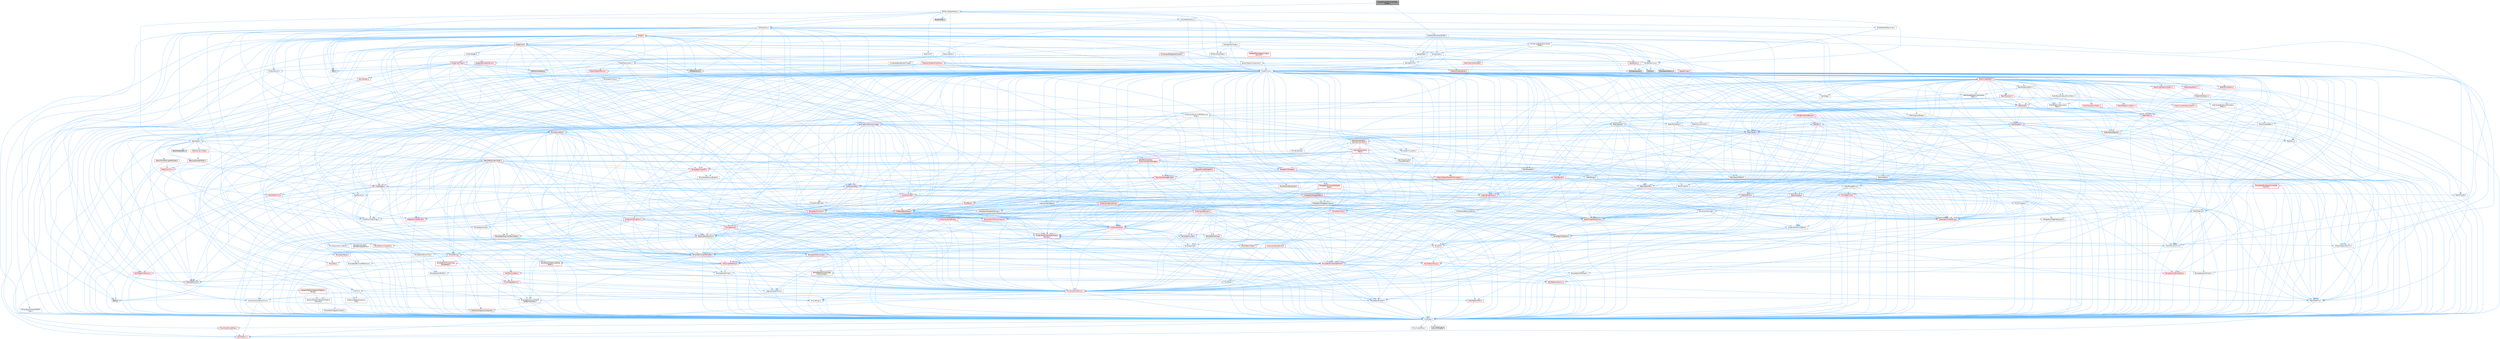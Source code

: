 digraph "SkeletalMeshAttributeVertexBuffer.h"
{
 // INTERACTIVE_SVG=YES
 // LATEX_PDF_SIZE
  bgcolor="transparent";
  edge [fontname=Helvetica,fontsize=10,labelfontname=Helvetica,labelfontsize=10];
  node [fontname=Helvetica,fontsize=10,shape=box,height=0.2,width=0.4];
  Node1 [id="Node000001",label="SkeletalMeshAttributeVertex\lBuffer.h",height=0.2,width=0.4,color="gray40", fillcolor="grey60", style="filled", fontcolor="black",tooltip=" "];
  Node1 -> Node2 [id="edge1_Node000001_Node000002",color="steelblue1",style="solid",tooltip=" "];
  Node2 [id="Node000002",label="GPUSkinVertexFactory.h",height=0.2,width=0.4,color="grey40", fillcolor="white", style="filled",URL="$db/dcc/GPUSkinVertexFactory_8h.html",tooltip=" "];
  Node2 -> Node3 [id="edge2_Node000002_Node000003",color="steelblue1",style="solid",tooltip=" "];
  Node3 [id="Node000003",label="CoreMinimal.h",height=0.2,width=0.4,color="grey40", fillcolor="white", style="filled",URL="$d7/d67/CoreMinimal_8h.html",tooltip=" "];
  Node3 -> Node4 [id="edge3_Node000003_Node000004",color="steelblue1",style="solid",tooltip=" "];
  Node4 [id="Node000004",label="CoreTypes.h",height=0.2,width=0.4,color="grey40", fillcolor="white", style="filled",URL="$dc/dec/CoreTypes_8h.html",tooltip=" "];
  Node4 -> Node5 [id="edge4_Node000004_Node000005",color="steelblue1",style="solid",tooltip=" "];
  Node5 [id="Node000005",label="HAL/Platform.h",height=0.2,width=0.4,color="red", fillcolor="#FFF0F0", style="filled",URL="$d9/dd0/Platform_8h.html",tooltip=" "];
  Node4 -> Node15 [id="edge5_Node000004_Node000015",color="steelblue1",style="solid",tooltip=" "];
  Node15 [id="Node000015",label="ProfilingDebugging\l/UMemoryDefines.h",height=0.2,width=0.4,color="grey40", fillcolor="white", style="filled",URL="$d2/da2/UMemoryDefines_8h.html",tooltip=" "];
  Node4 -> Node16 [id="edge6_Node000004_Node000016",color="steelblue1",style="solid",tooltip=" "];
  Node16 [id="Node000016",label="Misc/CoreMiscDefines.h",height=0.2,width=0.4,color="red", fillcolor="#FFF0F0", style="filled",URL="$da/d38/CoreMiscDefines_8h.html",tooltip=" "];
  Node16 -> Node5 [id="edge7_Node000016_Node000005",color="steelblue1",style="solid",tooltip=" "];
  Node4 -> Node17 [id="edge8_Node000004_Node000017",color="steelblue1",style="solid",tooltip=" "];
  Node17 [id="Node000017",label="Misc/CoreDefines.h",height=0.2,width=0.4,color="grey40", fillcolor="white", style="filled",URL="$d3/dd2/CoreDefines_8h.html",tooltip=" "];
  Node3 -> Node18 [id="edge9_Node000003_Node000018",color="steelblue1",style="solid",tooltip=" "];
  Node18 [id="Node000018",label="CoreFwd.h",height=0.2,width=0.4,color="grey40", fillcolor="white", style="filled",URL="$d1/d1e/CoreFwd_8h.html",tooltip=" "];
  Node18 -> Node4 [id="edge10_Node000018_Node000004",color="steelblue1",style="solid",tooltip=" "];
  Node18 -> Node19 [id="edge11_Node000018_Node000019",color="steelblue1",style="solid",tooltip=" "];
  Node19 [id="Node000019",label="Containers/ContainersFwd.h",height=0.2,width=0.4,color="grey40", fillcolor="white", style="filled",URL="$d4/d0a/ContainersFwd_8h.html",tooltip=" "];
  Node19 -> Node5 [id="edge12_Node000019_Node000005",color="steelblue1",style="solid",tooltip=" "];
  Node19 -> Node4 [id="edge13_Node000019_Node000004",color="steelblue1",style="solid",tooltip=" "];
  Node19 -> Node20 [id="edge14_Node000019_Node000020",color="steelblue1",style="solid",tooltip=" "];
  Node20 [id="Node000020",label="Traits/IsContiguousContainer.h",height=0.2,width=0.4,color="red", fillcolor="#FFF0F0", style="filled",URL="$d5/d3c/IsContiguousContainer_8h.html",tooltip=" "];
  Node20 -> Node4 [id="edge15_Node000020_Node000004",color="steelblue1",style="solid",tooltip=" "];
  Node18 -> Node23 [id="edge16_Node000018_Node000023",color="steelblue1",style="solid",tooltip=" "];
  Node23 [id="Node000023",label="Math/MathFwd.h",height=0.2,width=0.4,color="grey40", fillcolor="white", style="filled",URL="$d2/d10/MathFwd_8h.html",tooltip=" "];
  Node23 -> Node5 [id="edge17_Node000023_Node000005",color="steelblue1",style="solid",tooltip=" "];
  Node18 -> Node24 [id="edge18_Node000018_Node000024",color="steelblue1",style="solid",tooltip=" "];
  Node24 [id="Node000024",label="UObject/UObjectHierarchy\lFwd.h",height=0.2,width=0.4,color="grey40", fillcolor="white", style="filled",URL="$d3/d13/UObjectHierarchyFwd_8h.html",tooltip=" "];
  Node3 -> Node24 [id="edge19_Node000003_Node000024",color="steelblue1",style="solid",tooltip=" "];
  Node3 -> Node19 [id="edge20_Node000003_Node000019",color="steelblue1",style="solid",tooltip=" "];
  Node3 -> Node25 [id="edge21_Node000003_Node000025",color="steelblue1",style="solid",tooltip=" "];
  Node25 [id="Node000025",label="Misc/VarArgs.h",height=0.2,width=0.4,color="grey40", fillcolor="white", style="filled",URL="$d5/d6f/VarArgs_8h.html",tooltip=" "];
  Node25 -> Node4 [id="edge22_Node000025_Node000004",color="steelblue1",style="solid",tooltip=" "];
  Node3 -> Node26 [id="edge23_Node000003_Node000026",color="steelblue1",style="solid",tooltip=" "];
  Node26 [id="Node000026",label="Logging/LogVerbosity.h",height=0.2,width=0.4,color="grey40", fillcolor="white", style="filled",URL="$d2/d8f/LogVerbosity_8h.html",tooltip=" "];
  Node26 -> Node4 [id="edge24_Node000026_Node000004",color="steelblue1",style="solid",tooltip=" "];
  Node3 -> Node27 [id="edge25_Node000003_Node000027",color="steelblue1",style="solid",tooltip=" "];
  Node27 [id="Node000027",label="Misc/OutputDevice.h",height=0.2,width=0.4,color="red", fillcolor="#FFF0F0", style="filled",URL="$d7/d32/OutputDevice_8h.html",tooltip=" "];
  Node27 -> Node18 [id="edge26_Node000027_Node000018",color="steelblue1",style="solid",tooltip=" "];
  Node27 -> Node4 [id="edge27_Node000027_Node000004",color="steelblue1",style="solid",tooltip=" "];
  Node27 -> Node26 [id="edge28_Node000027_Node000026",color="steelblue1",style="solid",tooltip=" "];
  Node27 -> Node25 [id="edge29_Node000027_Node000025",color="steelblue1",style="solid",tooltip=" "];
  Node27 -> Node28 [id="edge30_Node000027_Node000028",color="steelblue1",style="solid",tooltip=" "];
  Node28 [id="Node000028",label="Templates/IsArrayOrRefOf\lTypeByPredicate.h",height=0.2,width=0.4,color="grey40", fillcolor="white", style="filled",URL="$d6/da1/IsArrayOrRefOfTypeByPredicate_8h.html",tooltip=" "];
  Node28 -> Node4 [id="edge31_Node000028_Node000004",color="steelblue1",style="solid",tooltip=" "];
  Node3 -> Node33 [id="edge32_Node000003_Node000033",color="steelblue1",style="solid",tooltip=" "];
  Node33 [id="Node000033",label="HAL/PlatformCrt.h",height=0.2,width=0.4,color="red", fillcolor="#FFF0F0", style="filled",URL="$d8/d75/PlatformCrt_8h.html",tooltip=" "];
  Node3 -> Node43 [id="edge33_Node000003_Node000043",color="steelblue1",style="solid",tooltip=" "];
  Node43 [id="Node000043",label="HAL/PlatformMisc.h",height=0.2,width=0.4,color="red", fillcolor="#FFF0F0", style="filled",URL="$d0/df5/PlatformMisc_8h.html",tooltip=" "];
  Node43 -> Node4 [id="edge34_Node000043_Node000004",color="steelblue1",style="solid",tooltip=" "];
  Node3 -> Node62 [id="edge35_Node000003_Node000062",color="steelblue1",style="solid",tooltip=" "];
  Node62 [id="Node000062",label="Misc/AssertionMacros.h",height=0.2,width=0.4,color="red", fillcolor="#FFF0F0", style="filled",URL="$d0/dfa/AssertionMacros_8h.html",tooltip=" "];
  Node62 -> Node4 [id="edge36_Node000062_Node000004",color="steelblue1",style="solid",tooltip=" "];
  Node62 -> Node5 [id="edge37_Node000062_Node000005",color="steelblue1",style="solid",tooltip=" "];
  Node62 -> Node43 [id="edge38_Node000062_Node000043",color="steelblue1",style="solid",tooltip=" "];
  Node62 -> Node63 [id="edge39_Node000062_Node000063",color="steelblue1",style="solid",tooltip=" "];
  Node63 [id="Node000063",label="Templates/EnableIf.h",height=0.2,width=0.4,color="grey40", fillcolor="white", style="filled",URL="$d7/d60/EnableIf_8h.html",tooltip=" "];
  Node63 -> Node4 [id="edge40_Node000063_Node000004",color="steelblue1",style="solid",tooltip=" "];
  Node62 -> Node28 [id="edge41_Node000062_Node000028",color="steelblue1",style="solid",tooltip=" "];
  Node62 -> Node25 [id="edge42_Node000062_Node000025",color="steelblue1",style="solid",tooltip=" "];
  Node62 -> Node70 [id="edge43_Node000062_Node000070",color="steelblue1",style="solid",tooltip=" "];
  Node70 [id="Node000070",label="atomic",height=0.2,width=0.4,color="grey60", fillcolor="#E0E0E0", style="filled",tooltip=" "];
  Node3 -> Node71 [id="edge44_Node000003_Node000071",color="steelblue1",style="solid",tooltip=" "];
  Node71 [id="Node000071",label="Templates/IsPointer.h",height=0.2,width=0.4,color="grey40", fillcolor="white", style="filled",URL="$d7/d05/IsPointer_8h.html",tooltip=" "];
  Node71 -> Node4 [id="edge45_Node000071_Node000004",color="steelblue1",style="solid",tooltip=" "];
  Node3 -> Node72 [id="edge46_Node000003_Node000072",color="steelblue1",style="solid",tooltip=" "];
  Node72 [id="Node000072",label="HAL/PlatformMemory.h",height=0.2,width=0.4,color="red", fillcolor="#FFF0F0", style="filled",URL="$de/d68/PlatformMemory_8h.html",tooltip=" "];
  Node72 -> Node4 [id="edge47_Node000072_Node000004",color="steelblue1",style="solid",tooltip=" "];
  Node3 -> Node55 [id="edge48_Node000003_Node000055",color="steelblue1",style="solid",tooltip=" "];
  Node55 [id="Node000055",label="HAL/PlatformAtomics.h",height=0.2,width=0.4,color="red", fillcolor="#FFF0F0", style="filled",URL="$d3/d36/PlatformAtomics_8h.html",tooltip=" "];
  Node55 -> Node4 [id="edge49_Node000055_Node000004",color="steelblue1",style="solid",tooltip=" "];
  Node3 -> Node77 [id="edge50_Node000003_Node000077",color="steelblue1",style="solid",tooltip=" "];
  Node77 [id="Node000077",label="Misc/Exec.h",height=0.2,width=0.4,color="grey40", fillcolor="white", style="filled",URL="$de/ddb/Exec_8h.html",tooltip=" "];
  Node77 -> Node4 [id="edge51_Node000077_Node000004",color="steelblue1",style="solid",tooltip=" "];
  Node77 -> Node62 [id="edge52_Node000077_Node000062",color="steelblue1",style="solid",tooltip=" "];
  Node3 -> Node78 [id="edge53_Node000003_Node000078",color="steelblue1",style="solid",tooltip=" "];
  Node78 [id="Node000078",label="HAL/MemoryBase.h",height=0.2,width=0.4,color="red", fillcolor="#FFF0F0", style="filled",URL="$d6/d9f/MemoryBase_8h.html",tooltip=" "];
  Node78 -> Node4 [id="edge54_Node000078_Node000004",color="steelblue1",style="solid",tooltip=" "];
  Node78 -> Node55 [id="edge55_Node000078_Node000055",color="steelblue1",style="solid",tooltip=" "];
  Node78 -> Node33 [id="edge56_Node000078_Node000033",color="steelblue1",style="solid",tooltip=" "];
  Node78 -> Node77 [id="edge57_Node000078_Node000077",color="steelblue1",style="solid",tooltip=" "];
  Node78 -> Node27 [id="edge58_Node000078_Node000027",color="steelblue1",style="solid",tooltip=" "];
  Node3 -> Node88 [id="edge59_Node000003_Node000088",color="steelblue1",style="solid",tooltip=" "];
  Node88 [id="Node000088",label="HAL/UnrealMemory.h",height=0.2,width=0.4,color="red", fillcolor="#FFF0F0", style="filled",URL="$d9/d96/UnrealMemory_8h.html",tooltip=" "];
  Node88 -> Node4 [id="edge60_Node000088_Node000004",color="steelblue1",style="solid",tooltip=" "];
  Node88 -> Node78 [id="edge61_Node000088_Node000078",color="steelblue1",style="solid",tooltip=" "];
  Node88 -> Node72 [id="edge62_Node000088_Node000072",color="steelblue1",style="solid",tooltip=" "];
  Node88 -> Node71 [id="edge63_Node000088_Node000071",color="steelblue1",style="solid",tooltip=" "];
  Node3 -> Node90 [id="edge64_Node000003_Node000090",color="steelblue1",style="solid",tooltip=" "];
  Node90 [id="Node000090",label="Templates/IsArithmetic.h",height=0.2,width=0.4,color="grey40", fillcolor="white", style="filled",URL="$d2/d5d/IsArithmetic_8h.html",tooltip=" "];
  Node90 -> Node4 [id="edge65_Node000090_Node000004",color="steelblue1",style="solid",tooltip=" "];
  Node3 -> Node84 [id="edge66_Node000003_Node000084",color="steelblue1",style="solid",tooltip=" "];
  Node84 [id="Node000084",label="Templates/AndOrNot.h",height=0.2,width=0.4,color="grey40", fillcolor="white", style="filled",URL="$db/d0a/AndOrNot_8h.html",tooltip=" "];
  Node84 -> Node4 [id="edge67_Node000084_Node000004",color="steelblue1",style="solid",tooltip=" "];
  Node3 -> Node91 [id="edge68_Node000003_Node000091",color="steelblue1",style="solid",tooltip=" "];
  Node91 [id="Node000091",label="Templates/IsPODType.h",height=0.2,width=0.4,color="grey40", fillcolor="white", style="filled",URL="$d7/db1/IsPODType_8h.html",tooltip=" "];
  Node91 -> Node4 [id="edge69_Node000091_Node000004",color="steelblue1",style="solid",tooltip=" "];
  Node3 -> Node92 [id="edge70_Node000003_Node000092",color="steelblue1",style="solid",tooltip=" "];
  Node92 [id="Node000092",label="Templates/IsUECoreType.h",height=0.2,width=0.4,color="red", fillcolor="#FFF0F0", style="filled",URL="$d1/db8/IsUECoreType_8h.html",tooltip=" "];
  Node92 -> Node4 [id="edge71_Node000092_Node000004",color="steelblue1",style="solid",tooltip=" "];
  Node3 -> Node85 [id="edge72_Node000003_Node000085",color="steelblue1",style="solid",tooltip=" "];
  Node85 [id="Node000085",label="Templates/IsTriviallyCopy\lConstructible.h",height=0.2,width=0.4,color="red", fillcolor="#FFF0F0", style="filled",URL="$d3/d78/IsTriviallyCopyConstructible_8h.html",tooltip=" "];
  Node85 -> Node4 [id="edge73_Node000085_Node000004",color="steelblue1",style="solid",tooltip=" "];
  Node3 -> Node93 [id="edge74_Node000003_Node000093",color="steelblue1",style="solid",tooltip=" "];
  Node93 [id="Node000093",label="Templates/UnrealTypeTraits.h",height=0.2,width=0.4,color="red", fillcolor="#FFF0F0", style="filled",URL="$d2/d2d/UnrealTypeTraits_8h.html",tooltip=" "];
  Node93 -> Node4 [id="edge75_Node000093_Node000004",color="steelblue1",style="solid",tooltip=" "];
  Node93 -> Node71 [id="edge76_Node000093_Node000071",color="steelblue1",style="solid",tooltip=" "];
  Node93 -> Node62 [id="edge77_Node000093_Node000062",color="steelblue1",style="solid",tooltip=" "];
  Node93 -> Node84 [id="edge78_Node000093_Node000084",color="steelblue1",style="solid",tooltip=" "];
  Node93 -> Node63 [id="edge79_Node000093_Node000063",color="steelblue1",style="solid",tooltip=" "];
  Node93 -> Node90 [id="edge80_Node000093_Node000090",color="steelblue1",style="solid",tooltip=" "];
  Node93 -> Node91 [id="edge81_Node000093_Node000091",color="steelblue1",style="solid",tooltip=" "];
  Node93 -> Node92 [id="edge82_Node000093_Node000092",color="steelblue1",style="solid",tooltip=" "];
  Node93 -> Node85 [id="edge83_Node000093_Node000085",color="steelblue1",style="solid",tooltip=" "];
  Node3 -> Node63 [id="edge84_Node000003_Node000063",color="steelblue1",style="solid",tooltip=" "];
  Node3 -> Node95 [id="edge85_Node000003_Node000095",color="steelblue1",style="solid",tooltip=" "];
  Node95 [id="Node000095",label="Templates/RemoveReference.h",height=0.2,width=0.4,color="grey40", fillcolor="white", style="filled",URL="$da/dbe/RemoveReference_8h.html",tooltip=" "];
  Node95 -> Node4 [id="edge86_Node000095_Node000004",color="steelblue1",style="solid",tooltip=" "];
  Node3 -> Node96 [id="edge87_Node000003_Node000096",color="steelblue1",style="solid",tooltip=" "];
  Node96 [id="Node000096",label="Templates/IntegralConstant.h",height=0.2,width=0.4,color="grey40", fillcolor="white", style="filled",URL="$db/d1b/IntegralConstant_8h.html",tooltip=" "];
  Node96 -> Node4 [id="edge88_Node000096_Node000004",color="steelblue1",style="solid",tooltip=" "];
  Node3 -> Node97 [id="edge89_Node000003_Node000097",color="steelblue1",style="solid",tooltip=" "];
  Node97 [id="Node000097",label="Templates/IsClass.h",height=0.2,width=0.4,color="grey40", fillcolor="white", style="filled",URL="$db/dcb/IsClass_8h.html",tooltip=" "];
  Node97 -> Node4 [id="edge90_Node000097_Node000004",color="steelblue1",style="solid",tooltip=" "];
  Node3 -> Node98 [id="edge91_Node000003_Node000098",color="steelblue1",style="solid",tooltip=" "];
  Node98 [id="Node000098",label="Templates/TypeCompatible\lBytes.h",height=0.2,width=0.4,color="red", fillcolor="#FFF0F0", style="filled",URL="$df/d0a/TypeCompatibleBytes_8h.html",tooltip=" "];
  Node98 -> Node4 [id="edge92_Node000098_Node000004",color="steelblue1",style="solid",tooltip=" "];
  Node3 -> Node20 [id="edge93_Node000003_Node000020",color="steelblue1",style="solid",tooltip=" "];
  Node3 -> Node99 [id="edge94_Node000003_Node000099",color="steelblue1",style="solid",tooltip=" "];
  Node99 [id="Node000099",label="Templates/UnrealTemplate.h",height=0.2,width=0.4,color="red", fillcolor="#FFF0F0", style="filled",URL="$d4/d24/UnrealTemplate_8h.html",tooltip=" "];
  Node99 -> Node4 [id="edge95_Node000099_Node000004",color="steelblue1",style="solid",tooltip=" "];
  Node99 -> Node71 [id="edge96_Node000099_Node000071",color="steelblue1",style="solid",tooltip=" "];
  Node99 -> Node88 [id="edge97_Node000099_Node000088",color="steelblue1",style="solid",tooltip=" "];
  Node99 -> Node93 [id="edge98_Node000099_Node000093",color="steelblue1",style="solid",tooltip=" "];
  Node99 -> Node95 [id="edge99_Node000099_Node000095",color="steelblue1",style="solid",tooltip=" "];
  Node99 -> Node98 [id="edge100_Node000099_Node000098",color="steelblue1",style="solid",tooltip=" "];
  Node99 -> Node20 [id="edge101_Node000099_Node000020",color="steelblue1",style="solid",tooltip=" "];
  Node3 -> Node48 [id="edge102_Node000003_Node000048",color="steelblue1",style="solid",tooltip=" "];
  Node48 [id="Node000048",label="Math/NumericLimits.h",height=0.2,width=0.4,color="grey40", fillcolor="white", style="filled",URL="$df/d1b/NumericLimits_8h.html",tooltip=" "];
  Node48 -> Node4 [id="edge103_Node000048_Node000004",color="steelblue1",style="solid",tooltip=" "];
  Node3 -> Node103 [id="edge104_Node000003_Node000103",color="steelblue1",style="solid",tooltip=" "];
  Node103 [id="Node000103",label="HAL/PlatformMath.h",height=0.2,width=0.4,color="red", fillcolor="#FFF0F0", style="filled",URL="$dc/d53/PlatformMath_8h.html",tooltip=" "];
  Node103 -> Node4 [id="edge105_Node000103_Node000004",color="steelblue1",style="solid",tooltip=" "];
  Node3 -> Node86 [id="edge106_Node000003_Node000086",color="steelblue1",style="solid",tooltip=" "];
  Node86 [id="Node000086",label="Templates/IsTriviallyCopy\lAssignable.h",height=0.2,width=0.4,color="red", fillcolor="#FFF0F0", style="filled",URL="$d2/df2/IsTriviallyCopyAssignable_8h.html",tooltip=" "];
  Node86 -> Node4 [id="edge107_Node000086_Node000004",color="steelblue1",style="solid",tooltip=" "];
  Node3 -> Node111 [id="edge108_Node000003_Node000111",color="steelblue1",style="solid",tooltip=" "];
  Node111 [id="Node000111",label="Templates/MemoryOps.h",height=0.2,width=0.4,color="red", fillcolor="#FFF0F0", style="filled",URL="$db/dea/MemoryOps_8h.html",tooltip=" "];
  Node111 -> Node4 [id="edge109_Node000111_Node000004",color="steelblue1",style="solid",tooltip=" "];
  Node111 -> Node88 [id="edge110_Node000111_Node000088",color="steelblue1",style="solid",tooltip=" "];
  Node111 -> Node86 [id="edge111_Node000111_Node000086",color="steelblue1",style="solid",tooltip=" "];
  Node111 -> Node85 [id="edge112_Node000111_Node000085",color="steelblue1",style="solid",tooltip=" "];
  Node111 -> Node93 [id="edge113_Node000111_Node000093",color="steelblue1",style="solid",tooltip=" "];
  Node3 -> Node112 [id="edge114_Node000003_Node000112",color="steelblue1",style="solid",tooltip=" "];
  Node112 [id="Node000112",label="Containers/ContainerAllocation\lPolicies.h",height=0.2,width=0.4,color="red", fillcolor="#FFF0F0", style="filled",URL="$d7/dff/ContainerAllocationPolicies_8h.html",tooltip=" "];
  Node112 -> Node4 [id="edge115_Node000112_Node000004",color="steelblue1",style="solid",tooltip=" "];
  Node112 -> Node112 [id="edge116_Node000112_Node000112",color="steelblue1",style="solid",tooltip=" "];
  Node112 -> Node103 [id="edge117_Node000112_Node000103",color="steelblue1",style="solid",tooltip=" "];
  Node112 -> Node88 [id="edge118_Node000112_Node000088",color="steelblue1",style="solid",tooltip=" "];
  Node112 -> Node48 [id="edge119_Node000112_Node000048",color="steelblue1",style="solid",tooltip=" "];
  Node112 -> Node62 [id="edge120_Node000112_Node000062",color="steelblue1",style="solid",tooltip=" "];
  Node112 -> Node111 [id="edge121_Node000112_Node000111",color="steelblue1",style="solid",tooltip=" "];
  Node112 -> Node98 [id="edge122_Node000112_Node000098",color="steelblue1",style="solid",tooltip=" "];
  Node3 -> Node115 [id="edge123_Node000003_Node000115",color="steelblue1",style="solid",tooltip=" "];
  Node115 [id="Node000115",label="Templates/IsEnumClass.h",height=0.2,width=0.4,color="grey40", fillcolor="white", style="filled",URL="$d7/d15/IsEnumClass_8h.html",tooltip=" "];
  Node115 -> Node4 [id="edge124_Node000115_Node000004",color="steelblue1",style="solid",tooltip=" "];
  Node115 -> Node84 [id="edge125_Node000115_Node000084",color="steelblue1",style="solid",tooltip=" "];
  Node3 -> Node116 [id="edge126_Node000003_Node000116",color="steelblue1",style="solid",tooltip=" "];
  Node116 [id="Node000116",label="HAL/PlatformProperties.h",height=0.2,width=0.4,color="red", fillcolor="#FFF0F0", style="filled",URL="$d9/db0/PlatformProperties_8h.html",tooltip=" "];
  Node116 -> Node4 [id="edge127_Node000116_Node000004",color="steelblue1",style="solid",tooltip=" "];
  Node3 -> Node119 [id="edge128_Node000003_Node000119",color="steelblue1",style="solid",tooltip=" "];
  Node119 [id="Node000119",label="Misc/EngineVersionBase.h",height=0.2,width=0.4,color="grey40", fillcolor="white", style="filled",URL="$d5/d2b/EngineVersionBase_8h.html",tooltip=" "];
  Node119 -> Node4 [id="edge129_Node000119_Node000004",color="steelblue1",style="solid",tooltip=" "];
  Node3 -> Node120 [id="edge130_Node000003_Node000120",color="steelblue1",style="solid",tooltip=" "];
  Node120 [id="Node000120",label="Internationalization\l/TextNamespaceFwd.h",height=0.2,width=0.4,color="grey40", fillcolor="white", style="filled",URL="$d8/d97/TextNamespaceFwd_8h.html",tooltip=" "];
  Node120 -> Node4 [id="edge131_Node000120_Node000004",color="steelblue1",style="solid",tooltip=" "];
  Node3 -> Node121 [id="edge132_Node000003_Node000121",color="steelblue1",style="solid",tooltip=" "];
  Node121 [id="Node000121",label="Serialization/Archive.h",height=0.2,width=0.4,color="red", fillcolor="#FFF0F0", style="filled",URL="$d7/d3b/Archive_8h.html",tooltip=" "];
  Node121 -> Node18 [id="edge133_Node000121_Node000018",color="steelblue1",style="solid",tooltip=" "];
  Node121 -> Node4 [id="edge134_Node000121_Node000004",color="steelblue1",style="solid",tooltip=" "];
  Node121 -> Node116 [id="edge135_Node000121_Node000116",color="steelblue1",style="solid",tooltip=" "];
  Node121 -> Node120 [id="edge136_Node000121_Node000120",color="steelblue1",style="solid",tooltip=" "];
  Node121 -> Node23 [id="edge137_Node000121_Node000023",color="steelblue1",style="solid",tooltip=" "];
  Node121 -> Node62 [id="edge138_Node000121_Node000062",color="steelblue1",style="solid",tooltip=" "];
  Node121 -> Node119 [id="edge139_Node000121_Node000119",color="steelblue1",style="solid",tooltip=" "];
  Node121 -> Node25 [id="edge140_Node000121_Node000025",color="steelblue1",style="solid",tooltip=" "];
  Node121 -> Node63 [id="edge141_Node000121_Node000063",color="steelblue1",style="solid",tooltip=" "];
  Node121 -> Node28 [id="edge142_Node000121_Node000028",color="steelblue1",style="solid",tooltip=" "];
  Node121 -> Node115 [id="edge143_Node000121_Node000115",color="steelblue1",style="solid",tooltip=" "];
  Node121 -> Node99 [id="edge144_Node000121_Node000099",color="steelblue1",style="solid",tooltip=" "];
  Node121 -> Node124 [id="edge145_Node000121_Node000124",color="steelblue1",style="solid",tooltip=" "];
  Node124 [id="Node000124",label="UObject/ObjectVersion.h",height=0.2,width=0.4,color="grey40", fillcolor="white", style="filled",URL="$da/d63/ObjectVersion_8h.html",tooltip=" "];
  Node124 -> Node4 [id="edge146_Node000124_Node000004",color="steelblue1",style="solid",tooltip=" "];
  Node3 -> Node125 [id="edge147_Node000003_Node000125",color="steelblue1",style="solid",tooltip=" "];
  Node125 [id="Node000125",label="Templates/Less.h",height=0.2,width=0.4,color="grey40", fillcolor="white", style="filled",URL="$de/dc8/Less_8h.html",tooltip=" "];
  Node125 -> Node4 [id="edge148_Node000125_Node000004",color="steelblue1",style="solid",tooltip=" "];
  Node125 -> Node99 [id="edge149_Node000125_Node000099",color="steelblue1",style="solid",tooltip=" "];
  Node3 -> Node126 [id="edge150_Node000003_Node000126",color="steelblue1",style="solid",tooltip=" "];
  Node126 [id="Node000126",label="Templates/Sorting.h",height=0.2,width=0.4,color="red", fillcolor="#FFF0F0", style="filled",URL="$d3/d9e/Sorting_8h.html",tooltip=" "];
  Node126 -> Node4 [id="edge151_Node000126_Node000004",color="steelblue1",style="solid",tooltip=" "];
  Node126 -> Node103 [id="edge152_Node000126_Node000103",color="steelblue1",style="solid",tooltip=" "];
  Node126 -> Node125 [id="edge153_Node000126_Node000125",color="steelblue1",style="solid",tooltip=" "];
  Node3 -> Node137 [id="edge154_Node000003_Node000137",color="steelblue1",style="solid",tooltip=" "];
  Node137 [id="Node000137",label="Misc/Char.h",height=0.2,width=0.4,color="red", fillcolor="#FFF0F0", style="filled",URL="$d0/d58/Char_8h.html",tooltip=" "];
  Node137 -> Node4 [id="edge155_Node000137_Node000004",color="steelblue1",style="solid",tooltip=" "];
  Node3 -> Node140 [id="edge156_Node000003_Node000140",color="steelblue1",style="solid",tooltip=" "];
  Node140 [id="Node000140",label="GenericPlatform/GenericPlatform\lStricmp.h",height=0.2,width=0.4,color="grey40", fillcolor="white", style="filled",URL="$d2/d86/GenericPlatformStricmp_8h.html",tooltip=" "];
  Node140 -> Node4 [id="edge157_Node000140_Node000004",color="steelblue1",style="solid",tooltip=" "];
  Node3 -> Node141 [id="edge158_Node000003_Node000141",color="steelblue1",style="solid",tooltip=" "];
  Node141 [id="Node000141",label="GenericPlatform/GenericPlatform\lString.h",height=0.2,width=0.4,color="red", fillcolor="#FFF0F0", style="filled",URL="$dd/d20/GenericPlatformString_8h.html",tooltip=" "];
  Node141 -> Node4 [id="edge159_Node000141_Node000004",color="steelblue1",style="solid",tooltip=" "];
  Node141 -> Node140 [id="edge160_Node000141_Node000140",color="steelblue1",style="solid",tooltip=" "];
  Node141 -> Node63 [id="edge161_Node000141_Node000063",color="steelblue1",style="solid",tooltip=" "];
  Node3 -> Node74 [id="edge162_Node000003_Node000074",color="steelblue1",style="solid",tooltip=" "];
  Node74 [id="Node000074",label="HAL/PlatformString.h",height=0.2,width=0.4,color="red", fillcolor="#FFF0F0", style="filled",URL="$db/db5/PlatformString_8h.html",tooltip=" "];
  Node74 -> Node4 [id="edge163_Node000074_Node000004",color="steelblue1",style="solid",tooltip=" "];
  Node3 -> Node144 [id="edge164_Node000003_Node000144",color="steelblue1",style="solid",tooltip=" "];
  Node144 [id="Node000144",label="Misc/CString.h",height=0.2,width=0.4,color="red", fillcolor="#FFF0F0", style="filled",URL="$d2/d49/CString_8h.html",tooltip=" "];
  Node144 -> Node4 [id="edge165_Node000144_Node000004",color="steelblue1",style="solid",tooltip=" "];
  Node144 -> Node33 [id="edge166_Node000144_Node000033",color="steelblue1",style="solid",tooltip=" "];
  Node144 -> Node74 [id="edge167_Node000144_Node000074",color="steelblue1",style="solid",tooltip=" "];
  Node144 -> Node62 [id="edge168_Node000144_Node000062",color="steelblue1",style="solid",tooltip=" "];
  Node144 -> Node137 [id="edge169_Node000144_Node000137",color="steelblue1",style="solid",tooltip=" "];
  Node144 -> Node25 [id="edge170_Node000144_Node000025",color="steelblue1",style="solid",tooltip=" "];
  Node144 -> Node28 [id="edge171_Node000144_Node000028",color="steelblue1",style="solid",tooltip=" "];
  Node3 -> Node145 [id="edge172_Node000003_Node000145",color="steelblue1",style="solid",tooltip=" "];
  Node145 [id="Node000145",label="Misc/Crc.h",height=0.2,width=0.4,color="red", fillcolor="#FFF0F0", style="filled",URL="$d4/dd2/Crc_8h.html",tooltip=" "];
  Node145 -> Node4 [id="edge173_Node000145_Node000004",color="steelblue1",style="solid",tooltip=" "];
  Node145 -> Node74 [id="edge174_Node000145_Node000074",color="steelblue1",style="solid",tooltip=" "];
  Node145 -> Node62 [id="edge175_Node000145_Node000062",color="steelblue1",style="solid",tooltip=" "];
  Node145 -> Node144 [id="edge176_Node000145_Node000144",color="steelblue1",style="solid",tooltip=" "];
  Node145 -> Node137 [id="edge177_Node000145_Node000137",color="steelblue1",style="solid",tooltip=" "];
  Node145 -> Node93 [id="edge178_Node000145_Node000093",color="steelblue1",style="solid",tooltip=" "];
  Node3 -> Node136 [id="edge179_Node000003_Node000136",color="steelblue1",style="solid",tooltip=" "];
  Node136 [id="Node000136",label="Math/UnrealMathUtility.h",height=0.2,width=0.4,color="red", fillcolor="#FFF0F0", style="filled",URL="$db/db8/UnrealMathUtility_8h.html",tooltip=" "];
  Node136 -> Node4 [id="edge180_Node000136_Node000004",color="steelblue1",style="solid",tooltip=" "];
  Node136 -> Node62 [id="edge181_Node000136_Node000062",color="steelblue1",style="solid",tooltip=" "];
  Node136 -> Node103 [id="edge182_Node000136_Node000103",color="steelblue1",style="solid",tooltip=" "];
  Node136 -> Node23 [id="edge183_Node000136_Node000023",color="steelblue1",style="solid",tooltip=" "];
  Node3 -> Node146 [id="edge184_Node000003_Node000146",color="steelblue1",style="solid",tooltip=" "];
  Node146 [id="Node000146",label="Containers/UnrealString.h",height=0.2,width=0.4,color="red", fillcolor="#FFF0F0", style="filled",URL="$d5/dba/UnrealString_8h.html",tooltip=" "];
  Node3 -> Node150 [id="edge185_Node000003_Node000150",color="steelblue1",style="solid",tooltip=" "];
  Node150 [id="Node000150",label="Containers/Array.h",height=0.2,width=0.4,color="red", fillcolor="#FFF0F0", style="filled",URL="$df/dd0/Array_8h.html",tooltip=" "];
  Node150 -> Node4 [id="edge186_Node000150_Node000004",color="steelblue1",style="solid",tooltip=" "];
  Node150 -> Node62 [id="edge187_Node000150_Node000062",color="steelblue1",style="solid",tooltip=" "];
  Node150 -> Node88 [id="edge188_Node000150_Node000088",color="steelblue1",style="solid",tooltip=" "];
  Node150 -> Node93 [id="edge189_Node000150_Node000093",color="steelblue1",style="solid",tooltip=" "];
  Node150 -> Node99 [id="edge190_Node000150_Node000099",color="steelblue1",style="solid",tooltip=" "];
  Node150 -> Node112 [id="edge191_Node000150_Node000112",color="steelblue1",style="solid",tooltip=" "];
  Node150 -> Node121 [id="edge192_Node000150_Node000121",color="steelblue1",style="solid",tooltip=" "];
  Node150 -> Node129 [id="edge193_Node000150_Node000129",color="steelblue1",style="solid",tooltip=" "];
  Node129 [id="Node000129",label="Templates/Invoke.h",height=0.2,width=0.4,color="red", fillcolor="#FFF0F0", style="filled",URL="$d7/deb/Invoke_8h.html",tooltip=" "];
  Node129 -> Node4 [id="edge194_Node000129_Node000004",color="steelblue1",style="solid",tooltip=" "];
  Node129 -> Node99 [id="edge195_Node000129_Node000099",color="steelblue1",style="solid",tooltip=" "];
  Node150 -> Node125 [id="edge196_Node000150_Node000125",color="steelblue1",style="solid",tooltip=" "];
  Node150 -> Node126 [id="edge197_Node000150_Node000126",color="steelblue1",style="solid",tooltip=" "];
  Node150 -> Node173 [id="edge198_Node000150_Node000173",color="steelblue1",style="solid",tooltip=" "];
  Node173 [id="Node000173",label="Templates/AlignmentTemplates.h",height=0.2,width=0.4,color="red", fillcolor="#FFF0F0", style="filled",URL="$dd/d32/AlignmentTemplates_8h.html",tooltip=" "];
  Node173 -> Node4 [id="edge199_Node000173_Node000004",color="steelblue1",style="solid",tooltip=" "];
  Node173 -> Node71 [id="edge200_Node000173_Node000071",color="steelblue1",style="solid",tooltip=" "];
  Node3 -> Node174 [id="edge201_Node000003_Node000174",color="steelblue1",style="solid",tooltip=" "];
  Node174 [id="Node000174",label="Misc/FrameNumber.h",height=0.2,width=0.4,color="grey40", fillcolor="white", style="filled",URL="$dd/dbd/FrameNumber_8h.html",tooltip=" "];
  Node174 -> Node4 [id="edge202_Node000174_Node000004",color="steelblue1",style="solid",tooltip=" "];
  Node174 -> Node48 [id="edge203_Node000174_Node000048",color="steelblue1",style="solid",tooltip=" "];
  Node174 -> Node136 [id="edge204_Node000174_Node000136",color="steelblue1",style="solid",tooltip=" "];
  Node174 -> Node63 [id="edge205_Node000174_Node000063",color="steelblue1",style="solid",tooltip=" "];
  Node174 -> Node93 [id="edge206_Node000174_Node000093",color="steelblue1",style="solid",tooltip=" "];
  Node3 -> Node175 [id="edge207_Node000003_Node000175",color="steelblue1",style="solid",tooltip=" "];
  Node175 [id="Node000175",label="Misc/Timespan.h",height=0.2,width=0.4,color="grey40", fillcolor="white", style="filled",URL="$da/dd9/Timespan_8h.html",tooltip=" "];
  Node175 -> Node4 [id="edge208_Node000175_Node000004",color="steelblue1",style="solid",tooltip=" "];
  Node175 -> Node176 [id="edge209_Node000175_Node000176",color="steelblue1",style="solid",tooltip=" "];
  Node176 [id="Node000176",label="Math/Interval.h",height=0.2,width=0.4,color="grey40", fillcolor="white", style="filled",URL="$d1/d55/Interval_8h.html",tooltip=" "];
  Node176 -> Node4 [id="edge210_Node000176_Node000004",color="steelblue1",style="solid",tooltip=" "];
  Node176 -> Node90 [id="edge211_Node000176_Node000090",color="steelblue1",style="solid",tooltip=" "];
  Node176 -> Node93 [id="edge212_Node000176_Node000093",color="steelblue1",style="solid",tooltip=" "];
  Node176 -> Node48 [id="edge213_Node000176_Node000048",color="steelblue1",style="solid",tooltip=" "];
  Node176 -> Node136 [id="edge214_Node000176_Node000136",color="steelblue1",style="solid",tooltip=" "];
  Node175 -> Node136 [id="edge215_Node000175_Node000136",color="steelblue1",style="solid",tooltip=" "];
  Node175 -> Node62 [id="edge216_Node000175_Node000062",color="steelblue1",style="solid",tooltip=" "];
  Node3 -> Node177 [id="edge217_Node000003_Node000177",color="steelblue1",style="solid",tooltip=" "];
  Node177 [id="Node000177",label="Containers/StringConv.h",height=0.2,width=0.4,color="red", fillcolor="#FFF0F0", style="filled",URL="$d3/ddf/StringConv_8h.html",tooltip=" "];
  Node177 -> Node4 [id="edge218_Node000177_Node000004",color="steelblue1",style="solid",tooltip=" "];
  Node177 -> Node62 [id="edge219_Node000177_Node000062",color="steelblue1",style="solid",tooltip=" "];
  Node177 -> Node112 [id="edge220_Node000177_Node000112",color="steelblue1",style="solid",tooltip=" "];
  Node177 -> Node150 [id="edge221_Node000177_Node000150",color="steelblue1",style="solid",tooltip=" "];
  Node177 -> Node144 [id="edge222_Node000177_Node000144",color="steelblue1",style="solid",tooltip=" "];
  Node177 -> Node178 [id="edge223_Node000177_Node000178",color="steelblue1",style="solid",tooltip=" "];
  Node178 [id="Node000178",label="Templates/IsArray.h",height=0.2,width=0.4,color="grey40", fillcolor="white", style="filled",URL="$d8/d8d/IsArray_8h.html",tooltip=" "];
  Node178 -> Node4 [id="edge224_Node000178_Node000004",color="steelblue1",style="solid",tooltip=" "];
  Node177 -> Node99 [id="edge225_Node000177_Node000099",color="steelblue1",style="solid",tooltip=" "];
  Node177 -> Node93 [id="edge226_Node000177_Node000093",color="steelblue1",style="solid",tooltip=" "];
  Node177 -> Node20 [id="edge227_Node000177_Node000020",color="steelblue1",style="solid",tooltip=" "];
  Node3 -> Node179 [id="edge228_Node000003_Node000179",color="steelblue1",style="solid",tooltip=" "];
  Node179 [id="Node000179",label="UObject/UnrealNames.h",height=0.2,width=0.4,color="red", fillcolor="#FFF0F0", style="filled",URL="$d8/db1/UnrealNames_8h.html",tooltip=" "];
  Node179 -> Node4 [id="edge229_Node000179_Node000004",color="steelblue1",style="solid",tooltip=" "];
  Node3 -> Node181 [id="edge230_Node000003_Node000181",color="steelblue1",style="solid",tooltip=" "];
  Node181 [id="Node000181",label="UObject/NameTypes.h",height=0.2,width=0.4,color="red", fillcolor="#FFF0F0", style="filled",URL="$d6/d35/NameTypes_8h.html",tooltip=" "];
  Node181 -> Node4 [id="edge231_Node000181_Node000004",color="steelblue1",style="solid",tooltip=" "];
  Node181 -> Node62 [id="edge232_Node000181_Node000062",color="steelblue1",style="solid",tooltip=" "];
  Node181 -> Node88 [id="edge233_Node000181_Node000088",color="steelblue1",style="solid",tooltip=" "];
  Node181 -> Node93 [id="edge234_Node000181_Node000093",color="steelblue1",style="solid",tooltip=" "];
  Node181 -> Node99 [id="edge235_Node000181_Node000099",color="steelblue1",style="solid",tooltip=" "];
  Node181 -> Node146 [id="edge236_Node000181_Node000146",color="steelblue1",style="solid",tooltip=" "];
  Node181 -> Node177 [id="edge237_Node000181_Node000177",color="steelblue1",style="solid",tooltip=" "];
  Node181 -> Node179 [id="edge238_Node000181_Node000179",color="steelblue1",style="solid",tooltip=" "];
  Node181 -> Node158 [id="edge239_Node000181_Node000158",color="steelblue1",style="solid",tooltip=" "];
  Node158 [id="Node000158",label="Serialization/MemoryLayout.h",height=0.2,width=0.4,color="red", fillcolor="#FFF0F0", style="filled",URL="$d7/d66/MemoryLayout_8h.html",tooltip=" "];
  Node158 -> Node161 [id="edge240_Node000158_Node000161",color="steelblue1",style="solid",tooltip=" "];
  Node161 [id="Node000161",label="Containers/EnumAsByte.h",height=0.2,width=0.4,color="grey40", fillcolor="white", style="filled",URL="$d6/d9a/EnumAsByte_8h.html",tooltip=" "];
  Node161 -> Node4 [id="edge241_Node000161_Node000004",color="steelblue1",style="solid",tooltip=" "];
  Node161 -> Node91 [id="edge242_Node000161_Node000091",color="steelblue1",style="solid",tooltip=" "];
  Node161 -> Node162 [id="edge243_Node000161_Node000162",color="steelblue1",style="solid",tooltip=" "];
  Node162 [id="Node000162",label="Templates/TypeHash.h",height=0.2,width=0.4,color="red", fillcolor="#FFF0F0", style="filled",URL="$d1/d62/TypeHash_8h.html",tooltip=" "];
  Node162 -> Node4 [id="edge244_Node000162_Node000004",color="steelblue1",style="solid",tooltip=" "];
  Node162 -> Node145 [id="edge245_Node000162_Node000145",color="steelblue1",style="solid",tooltip=" "];
  Node158 -> Node88 [id="edge246_Node000158_Node000088",color="steelblue1",style="solid",tooltip=" "];
  Node158 -> Node63 [id="edge247_Node000158_Node000063",color="steelblue1",style="solid",tooltip=" "];
  Node158 -> Node99 [id="edge248_Node000158_Node000099",color="steelblue1",style="solid",tooltip=" "];
  Node3 -> Node189 [id="edge249_Node000003_Node000189",color="steelblue1",style="solid",tooltip=" "];
  Node189 [id="Node000189",label="Misc/Parse.h",height=0.2,width=0.4,color="red", fillcolor="#FFF0F0", style="filled",URL="$dc/d71/Parse_8h.html",tooltip=" "];
  Node189 -> Node146 [id="edge250_Node000189_Node000146",color="steelblue1",style="solid",tooltip=" "];
  Node189 -> Node4 [id="edge251_Node000189_Node000004",color="steelblue1",style="solid",tooltip=" "];
  Node189 -> Node33 [id="edge252_Node000189_Node000033",color="steelblue1",style="solid",tooltip=" "];
  Node189 -> Node50 [id="edge253_Node000189_Node000050",color="steelblue1",style="solid",tooltip=" "];
  Node50 [id="Node000050",label="Misc/EnumClassFlags.h",height=0.2,width=0.4,color="grey40", fillcolor="white", style="filled",URL="$d8/de7/EnumClassFlags_8h.html",tooltip=" "];
  Node189 -> Node190 [id="edge254_Node000189_Node000190",color="steelblue1",style="solid",tooltip=" "];
  Node190 [id="Node000190",label="Templates/Function.h",height=0.2,width=0.4,color="red", fillcolor="#FFF0F0", style="filled",URL="$df/df5/Function_8h.html",tooltip=" "];
  Node190 -> Node4 [id="edge255_Node000190_Node000004",color="steelblue1",style="solid",tooltip=" "];
  Node190 -> Node62 [id="edge256_Node000190_Node000062",color="steelblue1",style="solid",tooltip=" "];
  Node190 -> Node88 [id="edge257_Node000190_Node000088",color="steelblue1",style="solid",tooltip=" "];
  Node190 -> Node93 [id="edge258_Node000190_Node000093",color="steelblue1",style="solid",tooltip=" "];
  Node190 -> Node129 [id="edge259_Node000190_Node000129",color="steelblue1",style="solid",tooltip=" "];
  Node190 -> Node99 [id="edge260_Node000190_Node000099",color="steelblue1",style="solid",tooltip=" "];
  Node190 -> Node136 [id="edge261_Node000190_Node000136",color="steelblue1",style="solid",tooltip=" "];
  Node3 -> Node173 [id="edge262_Node000003_Node000173",color="steelblue1",style="solid",tooltip=" "];
  Node3 -> Node192 [id="edge263_Node000003_Node000192",color="steelblue1",style="solid",tooltip=" "];
  Node192 [id="Node000192",label="Misc/StructBuilder.h",height=0.2,width=0.4,color="grey40", fillcolor="white", style="filled",URL="$d9/db3/StructBuilder_8h.html",tooltip=" "];
  Node192 -> Node4 [id="edge264_Node000192_Node000004",color="steelblue1",style="solid",tooltip=" "];
  Node192 -> Node136 [id="edge265_Node000192_Node000136",color="steelblue1",style="solid",tooltip=" "];
  Node192 -> Node173 [id="edge266_Node000192_Node000173",color="steelblue1",style="solid",tooltip=" "];
  Node3 -> Node105 [id="edge267_Node000003_Node000105",color="steelblue1",style="solid",tooltip=" "];
  Node105 [id="Node000105",label="Templates/Decay.h",height=0.2,width=0.4,color="red", fillcolor="#FFF0F0", style="filled",URL="$dd/d0f/Decay_8h.html",tooltip=" "];
  Node105 -> Node4 [id="edge268_Node000105_Node000004",color="steelblue1",style="solid",tooltip=" "];
  Node105 -> Node95 [id="edge269_Node000105_Node000095",color="steelblue1",style="solid",tooltip=" "];
  Node3 -> Node193 [id="edge270_Node000003_Node000193",color="steelblue1",style="solid",tooltip=" "];
  Node193 [id="Node000193",label="Templates/PointerIsConvertible\lFromTo.h",height=0.2,width=0.4,color="red", fillcolor="#FFF0F0", style="filled",URL="$d6/d65/PointerIsConvertibleFromTo_8h.html",tooltip=" "];
  Node193 -> Node4 [id="edge271_Node000193_Node000004",color="steelblue1",style="solid",tooltip=" "];
  Node3 -> Node129 [id="edge272_Node000003_Node000129",color="steelblue1",style="solid",tooltip=" "];
  Node3 -> Node190 [id="edge273_Node000003_Node000190",color="steelblue1",style="solid",tooltip=" "];
  Node3 -> Node162 [id="edge274_Node000003_Node000162",color="steelblue1",style="solid",tooltip=" "];
  Node3 -> Node194 [id="edge275_Node000003_Node000194",color="steelblue1",style="solid",tooltip=" "];
  Node194 [id="Node000194",label="Containers/ScriptArray.h",height=0.2,width=0.4,color="red", fillcolor="#FFF0F0", style="filled",URL="$dc/daf/ScriptArray_8h.html",tooltip=" "];
  Node194 -> Node4 [id="edge276_Node000194_Node000004",color="steelblue1",style="solid",tooltip=" "];
  Node194 -> Node62 [id="edge277_Node000194_Node000062",color="steelblue1",style="solid",tooltip=" "];
  Node194 -> Node88 [id="edge278_Node000194_Node000088",color="steelblue1",style="solid",tooltip=" "];
  Node194 -> Node112 [id="edge279_Node000194_Node000112",color="steelblue1",style="solid",tooltip=" "];
  Node194 -> Node150 [id="edge280_Node000194_Node000150",color="steelblue1",style="solid",tooltip=" "];
  Node3 -> Node195 [id="edge281_Node000003_Node000195",color="steelblue1",style="solid",tooltip=" "];
  Node195 [id="Node000195",label="Containers/BitArray.h",height=0.2,width=0.4,color="red", fillcolor="#FFF0F0", style="filled",URL="$d1/de4/BitArray_8h.html",tooltip=" "];
  Node195 -> Node112 [id="edge282_Node000195_Node000112",color="steelblue1",style="solid",tooltip=" "];
  Node195 -> Node4 [id="edge283_Node000195_Node000004",color="steelblue1",style="solid",tooltip=" "];
  Node195 -> Node55 [id="edge284_Node000195_Node000055",color="steelblue1",style="solid",tooltip=" "];
  Node195 -> Node88 [id="edge285_Node000195_Node000088",color="steelblue1",style="solid",tooltip=" "];
  Node195 -> Node136 [id="edge286_Node000195_Node000136",color="steelblue1",style="solid",tooltip=" "];
  Node195 -> Node62 [id="edge287_Node000195_Node000062",color="steelblue1",style="solid",tooltip=" "];
  Node195 -> Node50 [id="edge288_Node000195_Node000050",color="steelblue1",style="solid",tooltip=" "];
  Node195 -> Node121 [id="edge289_Node000195_Node000121",color="steelblue1",style="solid",tooltip=" "];
  Node195 -> Node158 [id="edge290_Node000195_Node000158",color="steelblue1",style="solid",tooltip=" "];
  Node195 -> Node63 [id="edge291_Node000195_Node000063",color="steelblue1",style="solid",tooltip=" "];
  Node195 -> Node129 [id="edge292_Node000195_Node000129",color="steelblue1",style="solid",tooltip=" "];
  Node195 -> Node99 [id="edge293_Node000195_Node000099",color="steelblue1",style="solid",tooltip=" "];
  Node195 -> Node93 [id="edge294_Node000195_Node000093",color="steelblue1",style="solid",tooltip=" "];
  Node3 -> Node196 [id="edge295_Node000003_Node000196",color="steelblue1",style="solid",tooltip=" "];
  Node196 [id="Node000196",label="Containers/SparseArray.h",height=0.2,width=0.4,color="red", fillcolor="#FFF0F0", style="filled",URL="$d5/dbf/SparseArray_8h.html",tooltip=" "];
  Node196 -> Node4 [id="edge296_Node000196_Node000004",color="steelblue1",style="solid",tooltip=" "];
  Node196 -> Node62 [id="edge297_Node000196_Node000062",color="steelblue1",style="solid",tooltip=" "];
  Node196 -> Node88 [id="edge298_Node000196_Node000088",color="steelblue1",style="solid",tooltip=" "];
  Node196 -> Node93 [id="edge299_Node000196_Node000093",color="steelblue1",style="solid",tooltip=" "];
  Node196 -> Node99 [id="edge300_Node000196_Node000099",color="steelblue1",style="solid",tooltip=" "];
  Node196 -> Node112 [id="edge301_Node000196_Node000112",color="steelblue1",style="solid",tooltip=" "];
  Node196 -> Node125 [id="edge302_Node000196_Node000125",color="steelblue1",style="solid",tooltip=" "];
  Node196 -> Node150 [id="edge303_Node000196_Node000150",color="steelblue1",style="solid",tooltip=" "];
  Node196 -> Node136 [id="edge304_Node000196_Node000136",color="steelblue1",style="solid",tooltip=" "];
  Node196 -> Node194 [id="edge305_Node000196_Node000194",color="steelblue1",style="solid",tooltip=" "];
  Node196 -> Node195 [id="edge306_Node000196_Node000195",color="steelblue1",style="solid",tooltip=" "];
  Node196 -> Node146 [id="edge307_Node000196_Node000146",color="steelblue1",style="solid",tooltip=" "];
  Node3 -> Node212 [id="edge308_Node000003_Node000212",color="steelblue1",style="solid",tooltip=" "];
  Node212 [id="Node000212",label="Containers/Set.h",height=0.2,width=0.4,color="red", fillcolor="#FFF0F0", style="filled",URL="$d4/d45/Set_8h.html",tooltip=" "];
  Node212 -> Node112 [id="edge309_Node000212_Node000112",color="steelblue1",style="solid",tooltip=" "];
  Node212 -> Node196 [id="edge310_Node000212_Node000196",color="steelblue1",style="solid",tooltip=" "];
  Node212 -> Node19 [id="edge311_Node000212_Node000019",color="steelblue1",style="solid",tooltip=" "];
  Node212 -> Node136 [id="edge312_Node000212_Node000136",color="steelblue1",style="solid",tooltip=" "];
  Node212 -> Node62 [id="edge313_Node000212_Node000062",color="steelblue1",style="solid",tooltip=" "];
  Node212 -> Node192 [id="edge314_Node000212_Node000192",color="steelblue1",style="solid",tooltip=" "];
  Node212 -> Node190 [id="edge315_Node000212_Node000190",color="steelblue1",style="solid",tooltip=" "];
  Node212 -> Node126 [id="edge316_Node000212_Node000126",color="steelblue1",style="solid",tooltip=" "];
  Node212 -> Node162 [id="edge317_Node000212_Node000162",color="steelblue1",style="solid",tooltip=" "];
  Node212 -> Node99 [id="edge318_Node000212_Node000099",color="steelblue1",style="solid",tooltip=" "];
  Node3 -> Node215 [id="edge319_Node000003_Node000215",color="steelblue1",style="solid",tooltip=" "];
  Node215 [id="Node000215",label="Algo/Reverse.h",height=0.2,width=0.4,color="grey40", fillcolor="white", style="filled",URL="$d5/d93/Reverse_8h.html",tooltip=" "];
  Node215 -> Node4 [id="edge320_Node000215_Node000004",color="steelblue1",style="solid",tooltip=" "];
  Node215 -> Node99 [id="edge321_Node000215_Node000099",color="steelblue1",style="solid",tooltip=" "];
  Node3 -> Node216 [id="edge322_Node000003_Node000216",color="steelblue1",style="solid",tooltip=" "];
  Node216 [id="Node000216",label="Containers/Map.h",height=0.2,width=0.4,color="red", fillcolor="#FFF0F0", style="filled",URL="$df/d79/Map_8h.html",tooltip=" "];
  Node216 -> Node4 [id="edge323_Node000216_Node000004",color="steelblue1",style="solid",tooltip=" "];
  Node216 -> Node215 [id="edge324_Node000216_Node000215",color="steelblue1",style="solid",tooltip=" "];
  Node216 -> Node212 [id="edge325_Node000216_Node000212",color="steelblue1",style="solid",tooltip=" "];
  Node216 -> Node146 [id="edge326_Node000216_Node000146",color="steelblue1",style="solid",tooltip=" "];
  Node216 -> Node62 [id="edge327_Node000216_Node000062",color="steelblue1",style="solid",tooltip=" "];
  Node216 -> Node192 [id="edge328_Node000216_Node000192",color="steelblue1",style="solid",tooltip=" "];
  Node216 -> Node190 [id="edge329_Node000216_Node000190",color="steelblue1",style="solid",tooltip=" "];
  Node216 -> Node126 [id="edge330_Node000216_Node000126",color="steelblue1",style="solid",tooltip=" "];
  Node216 -> Node217 [id="edge331_Node000216_Node000217",color="steelblue1",style="solid",tooltip=" "];
  Node217 [id="Node000217",label="Templates/Tuple.h",height=0.2,width=0.4,color="red", fillcolor="#FFF0F0", style="filled",URL="$d2/d4f/Tuple_8h.html",tooltip=" "];
  Node217 -> Node4 [id="edge332_Node000217_Node000004",color="steelblue1",style="solid",tooltip=" "];
  Node217 -> Node99 [id="edge333_Node000217_Node000099",color="steelblue1",style="solid",tooltip=" "];
  Node217 -> Node218 [id="edge334_Node000217_Node000218",color="steelblue1",style="solid",tooltip=" "];
  Node218 [id="Node000218",label="Delegates/IntegerSequence.h",height=0.2,width=0.4,color="grey40", fillcolor="white", style="filled",URL="$d2/dcc/IntegerSequence_8h.html",tooltip=" "];
  Node218 -> Node4 [id="edge335_Node000218_Node000004",color="steelblue1",style="solid",tooltip=" "];
  Node217 -> Node129 [id="edge336_Node000217_Node000129",color="steelblue1",style="solid",tooltip=" "];
  Node217 -> Node158 [id="edge337_Node000217_Node000158",color="steelblue1",style="solid",tooltip=" "];
  Node217 -> Node162 [id="edge338_Node000217_Node000162",color="steelblue1",style="solid",tooltip=" "];
  Node216 -> Node99 [id="edge339_Node000216_Node000099",color="steelblue1",style="solid",tooltip=" "];
  Node216 -> Node93 [id="edge340_Node000216_Node000093",color="steelblue1",style="solid",tooltip=" "];
  Node3 -> Node220 [id="edge341_Node000003_Node000220",color="steelblue1",style="solid",tooltip=" "];
  Node220 [id="Node000220",label="Math/IntPoint.h",height=0.2,width=0.4,color="red", fillcolor="#FFF0F0", style="filled",URL="$d3/df7/IntPoint_8h.html",tooltip=" "];
  Node220 -> Node4 [id="edge342_Node000220_Node000004",color="steelblue1",style="solid",tooltip=" "];
  Node220 -> Node62 [id="edge343_Node000220_Node000062",color="steelblue1",style="solid",tooltip=" "];
  Node220 -> Node189 [id="edge344_Node000220_Node000189",color="steelblue1",style="solid",tooltip=" "];
  Node220 -> Node23 [id="edge345_Node000220_Node000023",color="steelblue1",style="solid",tooltip=" "];
  Node220 -> Node136 [id="edge346_Node000220_Node000136",color="steelblue1",style="solid",tooltip=" "];
  Node220 -> Node146 [id="edge347_Node000220_Node000146",color="steelblue1",style="solid",tooltip=" "];
  Node220 -> Node162 [id="edge348_Node000220_Node000162",color="steelblue1",style="solid",tooltip=" "];
  Node3 -> Node222 [id="edge349_Node000003_Node000222",color="steelblue1",style="solid",tooltip=" "];
  Node222 [id="Node000222",label="Math/IntVector.h",height=0.2,width=0.4,color="red", fillcolor="#FFF0F0", style="filled",URL="$d7/d44/IntVector_8h.html",tooltip=" "];
  Node222 -> Node4 [id="edge350_Node000222_Node000004",color="steelblue1",style="solid",tooltip=" "];
  Node222 -> Node145 [id="edge351_Node000222_Node000145",color="steelblue1",style="solid",tooltip=" "];
  Node222 -> Node189 [id="edge352_Node000222_Node000189",color="steelblue1",style="solid",tooltip=" "];
  Node222 -> Node23 [id="edge353_Node000222_Node000023",color="steelblue1",style="solid",tooltip=" "];
  Node222 -> Node136 [id="edge354_Node000222_Node000136",color="steelblue1",style="solid",tooltip=" "];
  Node222 -> Node146 [id="edge355_Node000222_Node000146",color="steelblue1",style="solid",tooltip=" "];
  Node3 -> Node223 [id="edge356_Node000003_Node000223",color="steelblue1",style="solid",tooltip=" "];
  Node223 [id="Node000223",label="Logging/LogCategory.h",height=0.2,width=0.4,color="grey40", fillcolor="white", style="filled",URL="$d9/d36/LogCategory_8h.html",tooltip=" "];
  Node223 -> Node4 [id="edge357_Node000223_Node000004",color="steelblue1",style="solid",tooltip=" "];
  Node223 -> Node26 [id="edge358_Node000223_Node000026",color="steelblue1",style="solid",tooltip=" "];
  Node223 -> Node181 [id="edge359_Node000223_Node000181",color="steelblue1",style="solid",tooltip=" "];
  Node3 -> Node224 [id="edge360_Node000003_Node000224",color="steelblue1",style="solid",tooltip=" "];
  Node224 [id="Node000224",label="Logging/LogMacros.h",height=0.2,width=0.4,color="red", fillcolor="#FFF0F0", style="filled",URL="$d0/d16/LogMacros_8h.html",tooltip=" "];
  Node224 -> Node146 [id="edge361_Node000224_Node000146",color="steelblue1",style="solid",tooltip=" "];
  Node224 -> Node4 [id="edge362_Node000224_Node000004",color="steelblue1",style="solid",tooltip=" "];
  Node224 -> Node223 [id="edge363_Node000224_Node000223",color="steelblue1",style="solid",tooltip=" "];
  Node224 -> Node26 [id="edge364_Node000224_Node000026",color="steelblue1",style="solid",tooltip=" "];
  Node224 -> Node62 [id="edge365_Node000224_Node000062",color="steelblue1",style="solid",tooltip=" "];
  Node224 -> Node25 [id="edge366_Node000224_Node000025",color="steelblue1",style="solid",tooltip=" "];
  Node224 -> Node63 [id="edge367_Node000224_Node000063",color="steelblue1",style="solid",tooltip=" "];
  Node224 -> Node28 [id="edge368_Node000224_Node000028",color="steelblue1",style="solid",tooltip=" "];
  Node3 -> Node227 [id="edge369_Node000003_Node000227",color="steelblue1",style="solid",tooltip=" "];
  Node227 [id="Node000227",label="Math/Vector2D.h",height=0.2,width=0.4,color="red", fillcolor="#FFF0F0", style="filled",URL="$d3/db0/Vector2D_8h.html",tooltip=" "];
  Node227 -> Node4 [id="edge370_Node000227_Node000004",color="steelblue1",style="solid",tooltip=" "];
  Node227 -> Node23 [id="edge371_Node000227_Node000023",color="steelblue1",style="solid",tooltip=" "];
  Node227 -> Node62 [id="edge372_Node000227_Node000062",color="steelblue1",style="solid",tooltip=" "];
  Node227 -> Node145 [id="edge373_Node000227_Node000145",color="steelblue1",style="solid",tooltip=" "];
  Node227 -> Node136 [id="edge374_Node000227_Node000136",color="steelblue1",style="solid",tooltip=" "];
  Node227 -> Node146 [id="edge375_Node000227_Node000146",color="steelblue1",style="solid",tooltip=" "];
  Node227 -> Node189 [id="edge376_Node000227_Node000189",color="steelblue1",style="solid",tooltip=" "];
  Node227 -> Node220 [id="edge377_Node000227_Node000220",color="steelblue1",style="solid",tooltip=" "];
  Node227 -> Node224 [id="edge378_Node000227_Node000224",color="steelblue1",style="solid",tooltip=" "];
  Node3 -> Node231 [id="edge379_Node000003_Node000231",color="steelblue1",style="solid",tooltip=" "];
  Node231 [id="Node000231",label="Math/IntRect.h",height=0.2,width=0.4,color="grey40", fillcolor="white", style="filled",URL="$d7/d53/IntRect_8h.html",tooltip=" "];
  Node231 -> Node4 [id="edge380_Node000231_Node000004",color="steelblue1",style="solid",tooltip=" "];
  Node231 -> Node23 [id="edge381_Node000231_Node000023",color="steelblue1",style="solid",tooltip=" "];
  Node231 -> Node136 [id="edge382_Node000231_Node000136",color="steelblue1",style="solid",tooltip=" "];
  Node231 -> Node146 [id="edge383_Node000231_Node000146",color="steelblue1",style="solid",tooltip=" "];
  Node231 -> Node220 [id="edge384_Node000231_Node000220",color="steelblue1",style="solid",tooltip=" "];
  Node231 -> Node227 [id="edge385_Node000231_Node000227",color="steelblue1",style="solid",tooltip=" "];
  Node3 -> Node232 [id="edge386_Node000003_Node000232",color="steelblue1",style="solid",tooltip=" "];
  Node232 [id="Node000232",label="Misc/ByteSwap.h",height=0.2,width=0.4,color="grey40", fillcolor="white", style="filled",URL="$dc/dd7/ByteSwap_8h.html",tooltip=" "];
  Node232 -> Node4 [id="edge387_Node000232_Node000004",color="steelblue1",style="solid",tooltip=" "];
  Node232 -> Node33 [id="edge388_Node000232_Node000033",color="steelblue1",style="solid",tooltip=" "];
  Node3 -> Node161 [id="edge389_Node000003_Node000161",color="steelblue1",style="solid",tooltip=" "];
  Node3 -> Node233 [id="edge390_Node000003_Node000233",color="steelblue1",style="solid",tooltip=" "];
  Node233 [id="Node000233",label="HAL/PlatformTLS.h",height=0.2,width=0.4,color="red", fillcolor="#FFF0F0", style="filled",URL="$d0/def/PlatformTLS_8h.html",tooltip=" "];
  Node233 -> Node4 [id="edge391_Node000233_Node000004",color="steelblue1",style="solid",tooltip=" "];
  Node3 -> Node236 [id="edge392_Node000003_Node000236",color="steelblue1",style="solid",tooltip=" "];
  Node236 [id="Node000236",label="CoreGlobals.h",height=0.2,width=0.4,color="red", fillcolor="#FFF0F0", style="filled",URL="$d5/d8c/CoreGlobals_8h.html",tooltip=" "];
  Node236 -> Node146 [id="edge393_Node000236_Node000146",color="steelblue1",style="solid",tooltip=" "];
  Node236 -> Node4 [id="edge394_Node000236_Node000004",color="steelblue1",style="solid",tooltip=" "];
  Node236 -> Node233 [id="edge395_Node000236_Node000233",color="steelblue1",style="solid",tooltip=" "];
  Node236 -> Node224 [id="edge396_Node000236_Node000224",color="steelblue1",style="solid",tooltip=" "];
  Node236 -> Node50 [id="edge397_Node000236_Node000050",color="steelblue1",style="solid",tooltip=" "];
  Node236 -> Node27 [id="edge398_Node000236_Node000027",color="steelblue1",style="solid",tooltip=" "];
  Node236 -> Node181 [id="edge399_Node000236_Node000181",color="steelblue1",style="solid",tooltip=" "];
  Node236 -> Node70 [id="edge400_Node000236_Node000070",color="steelblue1",style="solid",tooltip=" "];
  Node3 -> Node237 [id="edge401_Node000003_Node000237",color="steelblue1",style="solid",tooltip=" "];
  Node237 [id="Node000237",label="Templates/SharedPointer.h",height=0.2,width=0.4,color="red", fillcolor="#FFF0F0", style="filled",URL="$d2/d17/SharedPointer_8h.html",tooltip=" "];
  Node237 -> Node4 [id="edge402_Node000237_Node000004",color="steelblue1",style="solid",tooltip=" "];
  Node237 -> Node193 [id="edge403_Node000237_Node000193",color="steelblue1",style="solid",tooltip=" "];
  Node237 -> Node62 [id="edge404_Node000237_Node000062",color="steelblue1",style="solid",tooltip=" "];
  Node237 -> Node88 [id="edge405_Node000237_Node000088",color="steelblue1",style="solid",tooltip=" "];
  Node237 -> Node150 [id="edge406_Node000237_Node000150",color="steelblue1",style="solid",tooltip=" "];
  Node237 -> Node216 [id="edge407_Node000237_Node000216",color="steelblue1",style="solid",tooltip=" "];
  Node237 -> Node236 [id="edge408_Node000237_Node000236",color="steelblue1",style="solid",tooltip=" "];
  Node3 -> Node242 [id="edge409_Node000003_Node000242",color="steelblue1",style="solid",tooltip=" "];
  Node242 [id="Node000242",label="Internationalization\l/CulturePointer.h",height=0.2,width=0.4,color="grey40", fillcolor="white", style="filled",URL="$d6/dbe/CulturePointer_8h.html",tooltip=" "];
  Node242 -> Node4 [id="edge410_Node000242_Node000004",color="steelblue1",style="solid",tooltip=" "];
  Node242 -> Node237 [id="edge411_Node000242_Node000237",color="steelblue1",style="solid",tooltip=" "];
  Node3 -> Node243 [id="edge412_Node000003_Node000243",color="steelblue1",style="solid",tooltip=" "];
  Node243 [id="Node000243",label="UObject/WeakObjectPtrTemplates.h",height=0.2,width=0.4,color="red", fillcolor="#FFF0F0", style="filled",URL="$d8/d3b/WeakObjectPtrTemplates_8h.html",tooltip=" "];
  Node243 -> Node4 [id="edge413_Node000243_Node000004",color="steelblue1",style="solid",tooltip=" "];
  Node243 -> Node216 [id="edge414_Node000243_Node000216",color="steelblue1",style="solid",tooltip=" "];
  Node3 -> Node246 [id="edge415_Node000003_Node000246",color="steelblue1",style="solid",tooltip=" "];
  Node246 [id="Node000246",label="Delegates/DelegateSettings.h",height=0.2,width=0.4,color="grey40", fillcolor="white", style="filled",URL="$d0/d97/DelegateSettings_8h.html",tooltip=" "];
  Node246 -> Node4 [id="edge416_Node000246_Node000004",color="steelblue1",style="solid",tooltip=" "];
  Node3 -> Node247 [id="edge417_Node000003_Node000247",color="steelblue1",style="solid",tooltip=" "];
  Node247 [id="Node000247",label="Delegates/IDelegateInstance.h",height=0.2,width=0.4,color="grey40", fillcolor="white", style="filled",URL="$d2/d10/IDelegateInstance_8h.html",tooltip=" "];
  Node247 -> Node4 [id="edge418_Node000247_Node000004",color="steelblue1",style="solid",tooltip=" "];
  Node247 -> Node162 [id="edge419_Node000247_Node000162",color="steelblue1",style="solid",tooltip=" "];
  Node247 -> Node181 [id="edge420_Node000247_Node000181",color="steelblue1",style="solid",tooltip=" "];
  Node247 -> Node246 [id="edge421_Node000247_Node000246",color="steelblue1",style="solid",tooltip=" "];
  Node3 -> Node248 [id="edge422_Node000003_Node000248",color="steelblue1",style="solid",tooltip=" "];
  Node248 [id="Node000248",label="Delegates/DelegateBase.h",height=0.2,width=0.4,color="red", fillcolor="#FFF0F0", style="filled",URL="$da/d67/DelegateBase_8h.html",tooltip=" "];
  Node248 -> Node4 [id="edge423_Node000248_Node000004",color="steelblue1",style="solid",tooltip=" "];
  Node248 -> Node112 [id="edge424_Node000248_Node000112",color="steelblue1",style="solid",tooltip=" "];
  Node248 -> Node136 [id="edge425_Node000248_Node000136",color="steelblue1",style="solid",tooltip=" "];
  Node248 -> Node181 [id="edge426_Node000248_Node000181",color="steelblue1",style="solid",tooltip=" "];
  Node248 -> Node246 [id="edge427_Node000248_Node000246",color="steelblue1",style="solid",tooltip=" "];
  Node248 -> Node247 [id="edge428_Node000248_Node000247",color="steelblue1",style="solid",tooltip=" "];
  Node3 -> Node256 [id="edge429_Node000003_Node000256",color="steelblue1",style="solid",tooltip=" "];
  Node256 [id="Node000256",label="Delegates/MulticastDelegate\lBase.h",height=0.2,width=0.4,color="red", fillcolor="#FFF0F0", style="filled",URL="$db/d16/MulticastDelegateBase_8h.html",tooltip=" "];
  Node256 -> Node4 [id="edge430_Node000256_Node000004",color="steelblue1",style="solid",tooltip=" "];
  Node256 -> Node112 [id="edge431_Node000256_Node000112",color="steelblue1",style="solid",tooltip=" "];
  Node256 -> Node150 [id="edge432_Node000256_Node000150",color="steelblue1",style="solid",tooltip=" "];
  Node256 -> Node136 [id="edge433_Node000256_Node000136",color="steelblue1",style="solid",tooltip=" "];
  Node256 -> Node247 [id="edge434_Node000256_Node000247",color="steelblue1",style="solid",tooltip=" "];
  Node256 -> Node248 [id="edge435_Node000256_Node000248",color="steelblue1",style="solid",tooltip=" "];
  Node3 -> Node218 [id="edge436_Node000003_Node000218",color="steelblue1",style="solid",tooltip=" "];
  Node3 -> Node217 [id="edge437_Node000003_Node000217",color="steelblue1",style="solid",tooltip=" "];
  Node3 -> Node257 [id="edge438_Node000003_Node000257",color="steelblue1",style="solid",tooltip=" "];
  Node257 [id="Node000257",label="UObject/ScriptDelegates.h",height=0.2,width=0.4,color="red", fillcolor="#FFF0F0", style="filled",URL="$de/d81/ScriptDelegates_8h.html",tooltip=" "];
  Node257 -> Node150 [id="edge439_Node000257_Node000150",color="steelblue1",style="solid",tooltip=" "];
  Node257 -> Node112 [id="edge440_Node000257_Node000112",color="steelblue1",style="solid",tooltip=" "];
  Node257 -> Node146 [id="edge441_Node000257_Node000146",color="steelblue1",style="solid",tooltip=" "];
  Node257 -> Node62 [id="edge442_Node000257_Node000062",color="steelblue1",style="solid",tooltip=" "];
  Node257 -> Node237 [id="edge443_Node000257_Node000237",color="steelblue1",style="solid",tooltip=" "];
  Node257 -> Node162 [id="edge444_Node000257_Node000162",color="steelblue1",style="solid",tooltip=" "];
  Node257 -> Node93 [id="edge445_Node000257_Node000093",color="steelblue1",style="solid",tooltip=" "];
  Node257 -> Node181 [id="edge446_Node000257_Node000181",color="steelblue1",style="solid",tooltip=" "];
  Node3 -> Node259 [id="edge447_Node000003_Node000259",color="steelblue1",style="solid",tooltip=" "];
  Node259 [id="Node000259",label="Delegates/Delegate.h",height=0.2,width=0.4,color="red", fillcolor="#FFF0F0", style="filled",URL="$d4/d80/Delegate_8h.html",tooltip=" "];
  Node259 -> Node4 [id="edge448_Node000259_Node000004",color="steelblue1",style="solid",tooltip=" "];
  Node259 -> Node62 [id="edge449_Node000259_Node000062",color="steelblue1",style="solid",tooltip=" "];
  Node259 -> Node181 [id="edge450_Node000259_Node000181",color="steelblue1",style="solid",tooltip=" "];
  Node259 -> Node237 [id="edge451_Node000259_Node000237",color="steelblue1",style="solid",tooltip=" "];
  Node259 -> Node243 [id="edge452_Node000259_Node000243",color="steelblue1",style="solid",tooltip=" "];
  Node259 -> Node256 [id="edge453_Node000259_Node000256",color="steelblue1",style="solid",tooltip=" "];
  Node259 -> Node218 [id="edge454_Node000259_Node000218",color="steelblue1",style="solid",tooltip=" "];
  Node3 -> Node264 [id="edge455_Node000003_Node000264",color="steelblue1",style="solid",tooltip=" "];
  Node264 [id="Node000264",label="Internationalization\l/TextLocalizationManager.h",height=0.2,width=0.4,color="red", fillcolor="#FFF0F0", style="filled",URL="$d5/d2e/TextLocalizationManager_8h.html",tooltip=" "];
  Node264 -> Node150 [id="edge456_Node000264_Node000150",color="steelblue1",style="solid",tooltip=" "];
  Node264 -> Node112 [id="edge457_Node000264_Node000112",color="steelblue1",style="solid",tooltip=" "];
  Node264 -> Node216 [id="edge458_Node000264_Node000216",color="steelblue1",style="solid",tooltip=" "];
  Node264 -> Node212 [id="edge459_Node000264_Node000212",color="steelblue1",style="solid",tooltip=" "];
  Node264 -> Node146 [id="edge460_Node000264_Node000146",color="steelblue1",style="solid",tooltip=" "];
  Node264 -> Node4 [id="edge461_Node000264_Node000004",color="steelblue1",style="solid",tooltip=" "];
  Node264 -> Node259 [id="edge462_Node000264_Node000259",color="steelblue1",style="solid",tooltip=" "];
  Node264 -> Node145 [id="edge463_Node000264_Node000145",color="steelblue1",style="solid",tooltip=" "];
  Node264 -> Node50 [id="edge464_Node000264_Node000050",color="steelblue1",style="solid",tooltip=" "];
  Node264 -> Node190 [id="edge465_Node000264_Node000190",color="steelblue1",style="solid",tooltip=" "];
  Node264 -> Node237 [id="edge466_Node000264_Node000237",color="steelblue1",style="solid",tooltip=" "];
  Node264 -> Node70 [id="edge467_Node000264_Node000070",color="steelblue1",style="solid",tooltip=" "];
  Node3 -> Node205 [id="edge468_Node000003_Node000205",color="steelblue1",style="solid",tooltip=" "];
  Node205 [id="Node000205",label="Misc/Optional.h",height=0.2,width=0.4,color="red", fillcolor="#FFF0F0", style="filled",URL="$d2/dae/Optional_8h.html",tooltip=" "];
  Node205 -> Node4 [id="edge469_Node000205_Node000004",color="steelblue1",style="solid",tooltip=" "];
  Node205 -> Node62 [id="edge470_Node000205_Node000062",color="steelblue1",style="solid",tooltip=" "];
  Node205 -> Node111 [id="edge471_Node000205_Node000111",color="steelblue1",style="solid",tooltip=" "];
  Node205 -> Node99 [id="edge472_Node000205_Node000099",color="steelblue1",style="solid",tooltip=" "];
  Node205 -> Node121 [id="edge473_Node000205_Node000121",color="steelblue1",style="solid",tooltip=" "];
  Node3 -> Node178 [id="edge474_Node000003_Node000178",color="steelblue1",style="solid",tooltip=" "];
  Node3 -> Node210 [id="edge475_Node000003_Node000210",color="steelblue1",style="solid",tooltip=" "];
  Node210 [id="Node000210",label="Templates/RemoveExtent.h",height=0.2,width=0.4,color="grey40", fillcolor="white", style="filled",URL="$dc/de9/RemoveExtent_8h.html",tooltip=" "];
  Node210 -> Node4 [id="edge476_Node000210_Node000004",color="steelblue1",style="solid",tooltip=" "];
  Node3 -> Node209 [id="edge477_Node000003_Node000209",color="steelblue1",style="solid",tooltip=" "];
  Node209 [id="Node000209",label="Templates/UniquePtr.h",height=0.2,width=0.4,color="red", fillcolor="#FFF0F0", style="filled",URL="$de/d1a/UniquePtr_8h.html",tooltip=" "];
  Node209 -> Node4 [id="edge478_Node000209_Node000004",color="steelblue1",style="solid",tooltip=" "];
  Node209 -> Node99 [id="edge479_Node000209_Node000099",color="steelblue1",style="solid",tooltip=" "];
  Node209 -> Node178 [id="edge480_Node000209_Node000178",color="steelblue1",style="solid",tooltip=" "];
  Node209 -> Node210 [id="edge481_Node000209_Node000210",color="steelblue1",style="solid",tooltip=" "];
  Node209 -> Node158 [id="edge482_Node000209_Node000158",color="steelblue1",style="solid",tooltip=" "];
  Node3 -> Node271 [id="edge483_Node000003_Node000271",color="steelblue1",style="solid",tooltip=" "];
  Node271 [id="Node000271",label="Internationalization\l/Text.h",height=0.2,width=0.4,color="red", fillcolor="#FFF0F0", style="filled",URL="$d6/d35/Text_8h.html",tooltip=" "];
  Node271 -> Node4 [id="edge484_Node000271_Node000004",color="steelblue1",style="solid",tooltip=" "];
  Node271 -> Node55 [id="edge485_Node000271_Node000055",color="steelblue1",style="solid",tooltip=" "];
  Node271 -> Node62 [id="edge486_Node000271_Node000062",color="steelblue1",style="solid",tooltip=" "];
  Node271 -> Node50 [id="edge487_Node000271_Node000050",color="steelblue1",style="solid",tooltip=" "];
  Node271 -> Node93 [id="edge488_Node000271_Node000093",color="steelblue1",style="solid",tooltip=" "];
  Node271 -> Node150 [id="edge489_Node000271_Node000150",color="steelblue1",style="solid",tooltip=" "];
  Node271 -> Node146 [id="edge490_Node000271_Node000146",color="steelblue1",style="solid",tooltip=" "];
  Node271 -> Node161 [id="edge491_Node000271_Node000161",color="steelblue1",style="solid",tooltip=" "];
  Node271 -> Node237 [id="edge492_Node000271_Node000237",color="steelblue1",style="solid",tooltip=" "];
  Node271 -> Node242 [id="edge493_Node000271_Node000242",color="steelblue1",style="solid",tooltip=" "];
  Node271 -> Node264 [id="edge494_Node000271_Node000264",color="steelblue1",style="solid",tooltip=" "];
  Node271 -> Node205 [id="edge495_Node000271_Node000205",color="steelblue1",style="solid",tooltip=" "];
  Node271 -> Node209 [id="edge496_Node000271_Node000209",color="steelblue1",style="solid",tooltip=" "];
  Node3 -> Node208 [id="edge497_Node000003_Node000208",color="steelblue1",style="solid",tooltip=" "];
  Node208 [id="Node000208",label="Templates/UniqueObj.h",height=0.2,width=0.4,color="grey40", fillcolor="white", style="filled",URL="$da/d95/UniqueObj_8h.html",tooltip=" "];
  Node208 -> Node4 [id="edge498_Node000208_Node000004",color="steelblue1",style="solid",tooltip=" "];
  Node208 -> Node209 [id="edge499_Node000208_Node000209",color="steelblue1",style="solid",tooltip=" "];
  Node3 -> Node277 [id="edge500_Node000003_Node000277",color="steelblue1",style="solid",tooltip=" "];
  Node277 [id="Node000277",label="Internationalization\l/Internationalization.h",height=0.2,width=0.4,color="red", fillcolor="#FFF0F0", style="filled",URL="$da/de4/Internationalization_8h.html",tooltip=" "];
  Node277 -> Node150 [id="edge501_Node000277_Node000150",color="steelblue1",style="solid",tooltip=" "];
  Node277 -> Node146 [id="edge502_Node000277_Node000146",color="steelblue1",style="solid",tooltip=" "];
  Node277 -> Node4 [id="edge503_Node000277_Node000004",color="steelblue1",style="solid",tooltip=" "];
  Node277 -> Node259 [id="edge504_Node000277_Node000259",color="steelblue1",style="solid",tooltip=" "];
  Node277 -> Node242 [id="edge505_Node000277_Node000242",color="steelblue1",style="solid",tooltip=" "];
  Node277 -> Node271 [id="edge506_Node000277_Node000271",color="steelblue1",style="solid",tooltip=" "];
  Node277 -> Node237 [id="edge507_Node000277_Node000237",color="steelblue1",style="solid",tooltip=" "];
  Node277 -> Node217 [id="edge508_Node000277_Node000217",color="steelblue1",style="solid",tooltip=" "];
  Node277 -> Node208 [id="edge509_Node000277_Node000208",color="steelblue1",style="solid",tooltip=" "];
  Node277 -> Node181 [id="edge510_Node000277_Node000181",color="steelblue1",style="solid",tooltip=" "];
  Node3 -> Node278 [id="edge511_Node000003_Node000278",color="steelblue1",style="solid",tooltip=" "];
  Node278 [id="Node000278",label="Math/Vector.h",height=0.2,width=0.4,color="red", fillcolor="#FFF0F0", style="filled",URL="$d6/dbe/Vector_8h.html",tooltip=" "];
  Node278 -> Node4 [id="edge512_Node000278_Node000004",color="steelblue1",style="solid",tooltip=" "];
  Node278 -> Node62 [id="edge513_Node000278_Node000062",color="steelblue1",style="solid",tooltip=" "];
  Node278 -> Node23 [id="edge514_Node000278_Node000023",color="steelblue1",style="solid",tooltip=" "];
  Node278 -> Node48 [id="edge515_Node000278_Node000048",color="steelblue1",style="solid",tooltip=" "];
  Node278 -> Node145 [id="edge516_Node000278_Node000145",color="steelblue1",style="solid",tooltip=" "];
  Node278 -> Node136 [id="edge517_Node000278_Node000136",color="steelblue1",style="solid",tooltip=" "];
  Node278 -> Node146 [id="edge518_Node000278_Node000146",color="steelblue1",style="solid",tooltip=" "];
  Node278 -> Node189 [id="edge519_Node000278_Node000189",color="steelblue1",style="solid",tooltip=" "];
  Node278 -> Node220 [id="edge520_Node000278_Node000220",color="steelblue1",style="solid",tooltip=" "];
  Node278 -> Node224 [id="edge521_Node000278_Node000224",color="steelblue1",style="solid",tooltip=" "];
  Node278 -> Node227 [id="edge522_Node000278_Node000227",color="steelblue1",style="solid",tooltip=" "];
  Node278 -> Node232 [id="edge523_Node000278_Node000232",color="steelblue1",style="solid",tooltip=" "];
  Node278 -> Node271 [id="edge524_Node000278_Node000271",color="steelblue1",style="solid",tooltip=" "];
  Node278 -> Node277 [id="edge525_Node000278_Node000277",color="steelblue1",style="solid",tooltip=" "];
  Node278 -> Node222 [id="edge526_Node000278_Node000222",color="steelblue1",style="solid",tooltip=" "];
  Node278 -> Node281 [id="edge527_Node000278_Node000281",color="steelblue1",style="solid",tooltip=" "];
  Node281 [id="Node000281",label="Math/Axis.h",height=0.2,width=0.4,color="grey40", fillcolor="white", style="filled",URL="$dd/dbb/Axis_8h.html",tooltip=" "];
  Node281 -> Node4 [id="edge528_Node000281_Node000004",color="steelblue1",style="solid",tooltip=" "];
  Node278 -> Node158 [id="edge529_Node000278_Node000158",color="steelblue1",style="solid",tooltip=" "];
  Node278 -> Node124 [id="edge530_Node000278_Node000124",color="steelblue1",style="solid",tooltip=" "];
  Node3 -> Node282 [id="edge531_Node000003_Node000282",color="steelblue1",style="solid",tooltip=" "];
  Node282 [id="Node000282",label="Math/Vector4.h",height=0.2,width=0.4,color="red", fillcolor="#FFF0F0", style="filled",URL="$d7/d36/Vector4_8h.html",tooltip=" "];
  Node282 -> Node4 [id="edge532_Node000282_Node000004",color="steelblue1",style="solid",tooltip=" "];
  Node282 -> Node145 [id="edge533_Node000282_Node000145",color="steelblue1",style="solid",tooltip=" "];
  Node282 -> Node23 [id="edge534_Node000282_Node000023",color="steelblue1",style="solid",tooltip=" "];
  Node282 -> Node136 [id="edge535_Node000282_Node000136",color="steelblue1",style="solid",tooltip=" "];
  Node282 -> Node146 [id="edge536_Node000282_Node000146",color="steelblue1",style="solid",tooltip=" "];
  Node282 -> Node189 [id="edge537_Node000282_Node000189",color="steelblue1",style="solid",tooltip=" "];
  Node282 -> Node224 [id="edge538_Node000282_Node000224",color="steelblue1",style="solid",tooltip=" "];
  Node282 -> Node227 [id="edge539_Node000282_Node000227",color="steelblue1",style="solid",tooltip=" "];
  Node282 -> Node278 [id="edge540_Node000282_Node000278",color="steelblue1",style="solid",tooltip=" "];
  Node282 -> Node158 [id="edge541_Node000282_Node000158",color="steelblue1",style="solid",tooltip=" "];
  Node3 -> Node283 [id="edge542_Node000003_Node000283",color="steelblue1",style="solid",tooltip=" "];
  Node283 [id="Node000283",label="Math/VectorRegister.h",height=0.2,width=0.4,color="red", fillcolor="#FFF0F0", style="filled",URL="$da/d8b/VectorRegister_8h.html",tooltip=" "];
  Node283 -> Node4 [id="edge543_Node000283_Node000004",color="steelblue1",style="solid",tooltip=" "];
  Node283 -> Node136 [id="edge544_Node000283_Node000136",color="steelblue1",style="solid",tooltip=" "];
  Node3 -> Node288 [id="edge545_Node000003_Node000288",color="steelblue1",style="solid",tooltip=" "];
  Node288 [id="Node000288",label="Math/TwoVectors.h",height=0.2,width=0.4,color="grey40", fillcolor="white", style="filled",URL="$d4/db4/TwoVectors_8h.html",tooltip=" "];
  Node288 -> Node4 [id="edge546_Node000288_Node000004",color="steelblue1",style="solid",tooltip=" "];
  Node288 -> Node62 [id="edge547_Node000288_Node000062",color="steelblue1",style="solid",tooltip=" "];
  Node288 -> Node136 [id="edge548_Node000288_Node000136",color="steelblue1",style="solid",tooltip=" "];
  Node288 -> Node146 [id="edge549_Node000288_Node000146",color="steelblue1",style="solid",tooltip=" "];
  Node288 -> Node278 [id="edge550_Node000288_Node000278",color="steelblue1",style="solid",tooltip=" "];
  Node3 -> Node289 [id="edge551_Node000003_Node000289",color="steelblue1",style="solid",tooltip=" "];
  Node289 [id="Node000289",label="Math/Edge.h",height=0.2,width=0.4,color="grey40", fillcolor="white", style="filled",URL="$d5/de0/Edge_8h.html",tooltip=" "];
  Node289 -> Node4 [id="edge552_Node000289_Node000004",color="steelblue1",style="solid",tooltip=" "];
  Node289 -> Node278 [id="edge553_Node000289_Node000278",color="steelblue1",style="solid",tooltip=" "];
  Node3 -> Node124 [id="edge554_Node000003_Node000124",color="steelblue1",style="solid",tooltip=" "];
  Node3 -> Node290 [id="edge555_Node000003_Node000290",color="steelblue1",style="solid",tooltip=" "];
  Node290 [id="Node000290",label="Math/CapsuleShape.h",height=0.2,width=0.4,color="grey40", fillcolor="white", style="filled",URL="$d3/d36/CapsuleShape_8h.html",tooltip=" "];
  Node290 -> Node4 [id="edge556_Node000290_Node000004",color="steelblue1",style="solid",tooltip=" "];
  Node290 -> Node278 [id="edge557_Node000290_Node000278",color="steelblue1",style="solid",tooltip=" "];
  Node3 -> Node291 [id="edge558_Node000003_Node000291",color="steelblue1",style="solid",tooltip=" "];
  Node291 [id="Node000291",label="Math/Rotator.h",height=0.2,width=0.4,color="red", fillcolor="#FFF0F0", style="filled",URL="$d8/d3a/Rotator_8h.html",tooltip=" "];
  Node291 -> Node4 [id="edge559_Node000291_Node000004",color="steelblue1",style="solid",tooltip=" "];
  Node291 -> Node23 [id="edge560_Node000291_Node000023",color="steelblue1",style="solid",tooltip=" "];
  Node291 -> Node136 [id="edge561_Node000291_Node000136",color="steelblue1",style="solid",tooltip=" "];
  Node291 -> Node146 [id="edge562_Node000291_Node000146",color="steelblue1",style="solid",tooltip=" "];
  Node291 -> Node189 [id="edge563_Node000291_Node000189",color="steelblue1",style="solid",tooltip=" "];
  Node291 -> Node224 [id="edge564_Node000291_Node000224",color="steelblue1",style="solid",tooltip=" "];
  Node291 -> Node278 [id="edge565_Node000291_Node000278",color="steelblue1",style="solid",tooltip=" "];
  Node291 -> Node283 [id="edge566_Node000291_Node000283",color="steelblue1",style="solid",tooltip=" "];
  Node291 -> Node124 [id="edge567_Node000291_Node000124",color="steelblue1",style="solid",tooltip=" "];
  Node3 -> Node292 [id="edge568_Node000003_Node000292",color="steelblue1",style="solid",tooltip=" "];
  Node292 [id="Node000292",label="Misc/DateTime.h",height=0.2,width=0.4,color="red", fillcolor="#FFF0F0", style="filled",URL="$d1/de9/DateTime_8h.html",tooltip=" "];
  Node292 -> Node146 [id="edge569_Node000292_Node000146",color="steelblue1",style="solid",tooltip=" "];
  Node292 -> Node4 [id="edge570_Node000292_Node000004",color="steelblue1",style="solid",tooltip=" "];
  Node292 -> Node175 [id="edge571_Node000292_Node000175",color="steelblue1",style="solid",tooltip=" "];
  Node292 -> Node121 [id="edge572_Node000292_Node000121",color="steelblue1",style="solid",tooltip=" "];
  Node292 -> Node162 [id="edge573_Node000292_Node000162",color="steelblue1",style="solid",tooltip=" "];
  Node3 -> Node293 [id="edge574_Node000003_Node000293",color="steelblue1",style="solid",tooltip=" "];
  Node293 [id="Node000293",label="Math/RangeBound.h",height=0.2,width=0.4,color="grey40", fillcolor="white", style="filled",URL="$d7/dd8/RangeBound_8h.html",tooltip=" "];
  Node293 -> Node4 [id="edge575_Node000293_Node000004",color="steelblue1",style="solid",tooltip=" "];
  Node293 -> Node62 [id="edge576_Node000293_Node000062",color="steelblue1",style="solid",tooltip=" "];
  Node293 -> Node162 [id="edge577_Node000293_Node000162",color="steelblue1",style="solid",tooltip=" "];
  Node293 -> Node161 [id="edge578_Node000293_Node000161",color="steelblue1",style="solid",tooltip=" "];
  Node293 -> Node174 [id="edge579_Node000293_Node000174",color="steelblue1",style="solid",tooltip=" "];
  Node293 -> Node292 [id="edge580_Node000293_Node000292",color="steelblue1",style="solid",tooltip=" "];
  Node3 -> Node294 [id="edge581_Node000003_Node000294",color="steelblue1",style="solid",tooltip=" "];
  Node294 [id="Node000294",label="Misc/AutomationEvent.h",height=0.2,width=0.4,color="red", fillcolor="#FFF0F0", style="filled",URL="$d1/d26/AutomationEvent_8h.html",tooltip=" "];
  Node294 -> Node4 [id="edge582_Node000294_Node000004",color="steelblue1",style="solid",tooltip=" "];
  Node294 -> Node292 [id="edge583_Node000294_Node000292",color="steelblue1",style="solid",tooltip=" "];
  Node3 -> Node295 [id="edge584_Node000003_Node000295",color="steelblue1",style="solid",tooltip=" "];
  Node295 [id="Node000295",label="Math/Range.h",height=0.2,width=0.4,color="grey40", fillcolor="white", style="filled",URL="$d9/db6/Range_8h.html",tooltip=" "];
  Node295 -> Node4 [id="edge585_Node000295_Node000004",color="steelblue1",style="solid",tooltip=" "];
  Node295 -> Node150 [id="edge586_Node000295_Node000150",color="steelblue1",style="solid",tooltip=" "];
  Node295 -> Node62 [id="edge587_Node000295_Node000062",color="steelblue1",style="solid",tooltip=" "];
  Node295 -> Node292 [id="edge588_Node000295_Node000292",color="steelblue1",style="solid",tooltip=" "];
  Node295 -> Node293 [id="edge589_Node000295_Node000293",color="steelblue1",style="solid",tooltip=" "];
  Node295 -> Node174 [id="edge590_Node000295_Node000174",color="steelblue1",style="solid",tooltip=" "];
  Node295 -> Node121 [id="edge591_Node000295_Node000121",color="steelblue1",style="solid",tooltip=" "];
  Node3 -> Node296 [id="edge592_Node000003_Node000296",color="steelblue1",style="solid",tooltip=" "];
  Node296 [id="Node000296",label="Math/RangeSet.h",height=0.2,width=0.4,color="grey40", fillcolor="white", style="filled",URL="$dc/d21/RangeSet_8h.html",tooltip=" "];
  Node296 -> Node4 [id="edge593_Node000296_Node000004",color="steelblue1",style="solid",tooltip=" "];
  Node296 -> Node150 [id="edge594_Node000296_Node000150",color="steelblue1",style="solid",tooltip=" "];
  Node296 -> Node295 [id="edge595_Node000296_Node000295",color="steelblue1",style="solid",tooltip=" "];
  Node296 -> Node121 [id="edge596_Node000296_Node000121",color="steelblue1",style="solid",tooltip=" "];
  Node3 -> Node176 [id="edge597_Node000003_Node000176",color="steelblue1",style="solid",tooltip=" "];
  Node3 -> Node297 [id="edge598_Node000003_Node000297",color="steelblue1",style="solid",tooltip=" "];
  Node297 [id="Node000297",label="Math/Box.h",height=0.2,width=0.4,color="red", fillcolor="#FFF0F0", style="filled",URL="$de/d0f/Box_8h.html",tooltip=" "];
  Node297 -> Node4 [id="edge599_Node000297_Node000004",color="steelblue1",style="solid",tooltip=" "];
  Node297 -> Node62 [id="edge600_Node000297_Node000062",color="steelblue1",style="solid",tooltip=" "];
  Node297 -> Node23 [id="edge601_Node000297_Node000023",color="steelblue1",style="solid",tooltip=" "];
  Node297 -> Node136 [id="edge602_Node000297_Node000136",color="steelblue1",style="solid",tooltip=" "];
  Node297 -> Node146 [id="edge603_Node000297_Node000146",color="steelblue1",style="solid",tooltip=" "];
  Node297 -> Node278 [id="edge604_Node000297_Node000278",color="steelblue1",style="solid",tooltip=" "];
  Node3 -> Node307 [id="edge605_Node000003_Node000307",color="steelblue1",style="solid",tooltip=" "];
  Node307 [id="Node000307",label="Math/Box2D.h",height=0.2,width=0.4,color="red", fillcolor="#FFF0F0", style="filled",URL="$d3/d1c/Box2D_8h.html",tooltip=" "];
  Node307 -> Node150 [id="edge606_Node000307_Node000150",color="steelblue1",style="solid",tooltip=" "];
  Node307 -> Node146 [id="edge607_Node000307_Node000146",color="steelblue1",style="solid",tooltip=" "];
  Node307 -> Node4 [id="edge608_Node000307_Node000004",color="steelblue1",style="solid",tooltip=" "];
  Node307 -> Node23 [id="edge609_Node000307_Node000023",color="steelblue1",style="solid",tooltip=" "];
  Node307 -> Node136 [id="edge610_Node000307_Node000136",color="steelblue1",style="solid",tooltip=" "];
  Node307 -> Node227 [id="edge611_Node000307_Node000227",color="steelblue1",style="solid",tooltip=" "];
  Node307 -> Node62 [id="edge612_Node000307_Node000062",color="steelblue1",style="solid",tooltip=" "];
  Node307 -> Node121 [id="edge613_Node000307_Node000121",color="steelblue1",style="solid",tooltip=" "];
  Node307 -> Node92 [id="edge614_Node000307_Node000092",color="steelblue1",style="solid",tooltip=" "];
  Node307 -> Node93 [id="edge615_Node000307_Node000093",color="steelblue1",style="solid",tooltip=" "];
  Node307 -> Node181 [id="edge616_Node000307_Node000181",color="steelblue1",style="solid",tooltip=" "];
  Node307 -> Node179 [id="edge617_Node000307_Node000179",color="steelblue1",style="solid",tooltip=" "];
  Node3 -> Node308 [id="edge618_Node000003_Node000308",color="steelblue1",style="solid",tooltip=" "];
  Node308 [id="Node000308",label="Math/BoxSphereBounds.h",height=0.2,width=0.4,color="red", fillcolor="#FFF0F0", style="filled",URL="$d3/d0a/BoxSphereBounds_8h.html",tooltip=" "];
  Node308 -> Node4 [id="edge619_Node000308_Node000004",color="steelblue1",style="solid",tooltip=" "];
  Node308 -> Node23 [id="edge620_Node000308_Node000023",color="steelblue1",style="solid",tooltip=" "];
  Node308 -> Node136 [id="edge621_Node000308_Node000136",color="steelblue1",style="solid",tooltip=" "];
  Node308 -> Node146 [id="edge622_Node000308_Node000146",color="steelblue1",style="solid",tooltip=" "];
  Node308 -> Node224 [id="edge623_Node000308_Node000224",color="steelblue1",style="solid",tooltip=" "];
  Node308 -> Node278 [id="edge624_Node000308_Node000278",color="steelblue1",style="solid",tooltip=" "];
  Node308 -> Node297 [id="edge625_Node000308_Node000297",color="steelblue1",style="solid",tooltip=" "];
  Node3 -> Node309 [id="edge626_Node000003_Node000309",color="steelblue1",style="solid",tooltip=" "];
  Node309 [id="Node000309",label="Math/OrientedBox.h",height=0.2,width=0.4,color="grey40", fillcolor="white", style="filled",URL="$d6/db1/OrientedBox_8h.html",tooltip=" "];
  Node309 -> Node4 [id="edge627_Node000309_Node000004",color="steelblue1",style="solid",tooltip=" "];
  Node309 -> Node278 [id="edge628_Node000309_Node000278",color="steelblue1",style="solid",tooltip=" "];
  Node309 -> Node176 [id="edge629_Node000309_Node000176",color="steelblue1",style="solid",tooltip=" "];
  Node3 -> Node281 [id="edge630_Node000003_Node000281",color="steelblue1",style="solid",tooltip=" "];
  Node3 -> Node299 [id="edge631_Node000003_Node000299",color="steelblue1",style="solid",tooltip=" "];
  Node299 [id="Node000299",label="Math/Matrix.h",height=0.2,width=0.4,color="red", fillcolor="#FFF0F0", style="filled",URL="$d3/db1/Matrix_8h.html",tooltip=" "];
  Node299 -> Node4 [id="edge632_Node000299_Node000004",color="steelblue1",style="solid",tooltip=" "];
  Node299 -> Node88 [id="edge633_Node000299_Node000088",color="steelblue1",style="solid",tooltip=" "];
  Node299 -> Node136 [id="edge634_Node000299_Node000136",color="steelblue1",style="solid",tooltip=" "];
  Node299 -> Node146 [id="edge635_Node000299_Node000146",color="steelblue1",style="solid",tooltip=" "];
  Node299 -> Node23 [id="edge636_Node000299_Node000023",color="steelblue1",style="solid",tooltip=" "];
  Node299 -> Node278 [id="edge637_Node000299_Node000278",color="steelblue1",style="solid",tooltip=" "];
  Node299 -> Node282 [id="edge638_Node000299_Node000282",color="steelblue1",style="solid",tooltip=" "];
  Node299 -> Node291 [id="edge639_Node000299_Node000291",color="steelblue1",style="solid",tooltip=" "];
  Node299 -> Node281 [id="edge640_Node000299_Node000281",color="steelblue1",style="solid",tooltip=" "];
  Node299 -> Node124 [id="edge641_Node000299_Node000124",color="steelblue1",style="solid",tooltip=" "];
  Node3 -> Node310 [id="edge642_Node000003_Node000310",color="steelblue1",style="solid",tooltip=" "];
  Node310 [id="Node000310",label="Math/RotationTranslation\lMatrix.h",height=0.2,width=0.4,color="grey40", fillcolor="white", style="filled",URL="$d6/d6f/RotationTranslationMatrix_8h.html",tooltip=" "];
  Node310 -> Node4 [id="edge643_Node000310_Node000004",color="steelblue1",style="solid",tooltip=" "];
  Node310 -> Node136 [id="edge644_Node000310_Node000136",color="steelblue1",style="solid",tooltip=" "];
  Node310 -> Node283 [id="edge645_Node000310_Node000283",color="steelblue1",style="solid",tooltip=" "];
  Node310 -> Node299 [id="edge646_Node000310_Node000299",color="steelblue1",style="solid",tooltip=" "];
  Node3 -> Node311 [id="edge647_Node000003_Node000311",color="steelblue1",style="solid",tooltip=" "];
  Node311 [id="Node000311",label="Math/RotationAboutPointMatrix.h",height=0.2,width=0.4,color="grey40", fillcolor="white", style="filled",URL="$d9/d30/RotationAboutPointMatrix_8h.html",tooltip=" "];
  Node311 -> Node4 [id="edge648_Node000311_Node000004",color="steelblue1",style="solid",tooltip=" "];
  Node311 -> Node278 [id="edge649_Node000311_Node000278",color="steelblue1",style="solid",tooltip=" "];
  Node311 -> Node299 [id="edge650_Node000311_Node000299",color="steelblue1",style="solid",tooltip=" "];
  Node311 -> Node303 [id="edge651_Node000311_Node000303",color="steelblue1",style="solid",tooltip=" "];
  Node303 [id="Node000303",label="Math/Quat.h",height=0.2,width=0.4,color="red", fillcolor="#FFF0F0", style="filled",URL="$d9/de9/Quat_8h.html",tooltip=" "];
  Node303 -> Node4 [id="edge652_Node000303_Node000004",color="steelblue1",style="solid",tooltip=" "];
  Node303 -> Node62 [id="edge653_Node000303_Node000062",color="steelblue1",style="solid",tooltip=" "];
  Node303 -> Node136 [id="edge654_Node000303_Node000136",color="steelblue1",style="solid",tooltip=" "];
  Node303 -> Node146 [id="edge655_Node000303_Node000146",color="steelblue1",style="solid",tooltip=" "];
  Node303 -> Node224 [id="edge656_Node000303_Node000224",color="steelblue1",style="solid",tooltip=" "];
  Node303 -> Node23 [id="edge657_Node000303_Node000023",color="steelblue1",style="solid",tooltip=" "];
  Node303 -> Node278 [id="edge658_Node000303_Node000278",color="steelblue1",style="solid",tooltip=" "];
  Node303 -> Node283 [id="edge659_Node000303_Node000283",color="steelblue1",style="solid",tooltip=" "];
  Node303 -> Node291 [id="edge660_Node000303_Node000291",color="steelblue1",style="solid",tooltip=" "];
  Node303 -> Node299 [id="edge661_Node000303_Node000299",color="steelblue1",style="solid",tooltip=" "];
  Node303 -> Node124 [id="edge662_Node000303_Node000124",color="steelblue1",style="solid",tooltip=" "];
  Node311 -> Node310 [id="edge663_Node000311_Node000310",color="steelblue1",style="solid",tooltip=" "];
  Node3 -> Node312 [id="edge664_Node000003_Node000312",color="steelblue1",style="solid",tooltip=" "];
  Node312 [id="Node000312",label="Math/ScaleRotationTranslation\lMatrix.h",height=0.2,width=0.4,color="grey40", fillcolor="white", style="filled",URL="$db/dbe/ScaleRotationTranslationMatrix_8h.html",tooltip=" "];
  Node312 -> Node4 [id="edge665_Node000312_Node000004",color="steelblue1",style="solid",tooltip=" "];
  Node312 -> Node136 [id="edge666_Node000312_Node000136",color="steelblue1",style="solid",tooltip=" "];
  Node312 -> Node299 [id="edge667_Node000312_Node000299",color="steelblue1",style="solid",tooltip=" "];
  Node3 -> Node313 [id="edge668_Node000003_Node000313",color="steelblue1",style="solid",tooltip=" "];
  Node313 [id="Node000313",label="Math/RotationMatrix.h",height=0.2,width=0.4,color="grey40", fillcolor="white", style="filled",URL="$d9/d6a/RotationMatrix_8h.html",tooltip=" "];
  Node313 -> Node4 [id="edge669_Node000313_Node000004",color="steelblue1",style="solid",tooltip=" "];
  Node313 -> Node278 [id="edge670_Node000313_Node000278",color="steelblue1",style="solid",tooltip=" "];
  Node313 -> Node291 [id="edge671_Node000313_Node000291",color="steelblue1",style="solid",tooltip=" "];
  Node313 -> Node299 [id="edge672_Node000313_Node000299",color="steelblue1",style="solid",tooltip=" "];
  Node313 -> Node310 [id="edge673_Node000313_Node000310",color="steelblue1",style="solid",tooltip=" "];
  Node313 -> Node314 [id="edge674_Node000313_Node000314",color="steelblue1",style="solid",tooltip=" "];
  Node314 [id="Node000314",label="Math/QuatRotationTranslation\lMatrix.h",height=0.2,width=0.4,color="grey40", fillcolor="white", style="filled",URL="$df/d18/QuatRotationTranslationMatrix_8h.html",tooltip=" "];
  Node314 -> Node4 [id="edge675_Node000314_Node000004",color="steelblue1",style="solid",tooltip=" "];
  Node314 -> Node62 [id="edge676_Node000314_Node000062",color="steelblue1",style="solid",tooltip=" "];
  Node314 -> Node278 [id="edge677_Node000314_Node000278",color="steelblue1",style="solid",tooltip=" "];
  Node314 -> Node299 [id="edge678_Node000314_Node000299",color="steelblue1",style="solid",tooltip=" "];
  Node314 -> Node303 [id="edge679_Node000314_Node000303",color="steelblue1",style="solid",tooltip=" "];
  Node3 -> Node303 [id="edge680_Node000003_Node000303",color="steelblue1",style="solid",tooltip=" "];
  Node3 -> Node315 [id="edge681_Node000003_Node000315",color="steelblue1",style="solid",tooltip=" "];
  Node315 [id="Node000315",label="Math/PerspectiveMatrix.h",height=0.2,width=0.4,color="red", fillcolor="#FFF0F0", style="filled",URL="$d8/d26/PerspectiveMatrix_8h.html",tooltip=" "];
  Node315 -> Node4 [id="edge682_Node000315_Node000004",color="steelblue1",style="solid",tooltip=" "];
  Node315 -> Node136 [id="edge683_Node000315_Node000136",color="steelblue1",style="solid",tooltip=" "];
  Node315 -> Node299 [id="edge684_Node000315_Node000299",color="steelblue1",style="solid",tooltip=" "];
  Node3 -> Node316 [id="edge685_Node000003_Node000316",color="steelblue1",style="solid",tooltip=" "];
  Node316 [id="Node000316",label="Math/OrthoMatrix.h",height=0.2,width=0.4,color="red", fillcolor="#FFF0F0", style="filled",URL="$d4/d39/OrthoMatrix_8h.html",tooltip=" "];
  Node316 -> Node4 [id="edge686_Node000316_Node000004",color="steelblue1",style="solid",tooltip=" "];
  Node316 -> Node299 [id="edge687_Node000316_Node000299",color="steelblue1",style="solid",tooltip=" "];
  Node3 -> Node317 [id="edge688_Node000003_Node000317",color="steelblue1",style="solid",tooltip=" "];
  Node317 [id="Node000317",label="Math/TranslationMatrix.h",height=0.2,width=0.4,color="red", fillcolor="#FFF0F0", style="filled",URL="$d1/d34/TranslationMatrix_8h.html",tooltip=" "];
  Node317 -> Node4 [id="edge689_Node000317_Node000004",color="steelblue1",style="solid",tooltip=" "];
  Node317 -> Node278 [id="edge690_Node000317_Node000278",color="steelblue1",style="solid",tooltip=" "];
  Node317 -> Node299 [id="edge691_Node000317_Node000299",color="steelblue1",style="solid",tooltip=" "];
  Node3 -> Node314 [id="edge692_Node000003_Node000314",color="steelblue1",style="solid",tooltip=" "];
  Node3 -> Node318 [id="edge693_Node000003_Node000318",color="steelblue1",style="solid",tooltip=" "];
  Node318 [id="Node000318",label="Math/InverseRotationMatrix.h",height=0.2,width=0.4,color="red", fillcolor="#FFF0F0", style="filled",URL="$d9/db8/InverseRotationMatrix_8h.html",tooltip=" "];
  Node318 -> Node4 [id="edge694_Node000318_Node000004",color="steelblue1",style="solid",tooltip=" "];
  Node318 -> Node136 [id="edge695_Node000318_Node000136",color="steelblue1",style="solid",tooltip=" "];
  Node318 -> Node299 [id="edge696_Node000318_Node000299",color="steelblue1",style="solid",tooltip=" "];
  Node3 -> Node319 [id="edge697_Node000003_Node000319",color="steelblue1",style="solid",tooltip=" "];
  Node319 [id="Node000319",label="Math/ScaleMatrix.h",height=0.2,width=0.4,color="red", fillcolor="#FFF0F0", style="filled",URL="$d5/d4e/ScaleMatrix_8h.html",tooltip=" "];
  Node319 -> Node4 [id="edge698_Node000319_Node000004",color="steelblue1",style="solid",tooltip=" "];
  Node319 -> Node299 [id="edge699_Node000319_Node000299",color="steelblue1",style="solid",tooltip=" "];
  Node3 -> Node320 [id="edge700_Node000003_Node000320",color="steelblue1",style="solid",tooltip=" "];
  Node320 [id="Node000320",label="Math/MirrorMatrix.h",height=0.2,width=0.4,color="red", fillcolor="#FFF0F0", style="filled",URL="$d1/d9d/MirrorMatrix_8h.html",tooltip=" "];
  Node320 -> Node4 [id="edge701_Node000320_Node000004",color="steelblue1",style="solid",tooltip=" "];
  Node320 -> Node299 [id="edge702_Node000320_Node000299",color="steelblue1",style="solid",tooltip=" "];
  Node3 -> Node321 [id="edge703_Node000003_Node000321",color="steelblue1",style="solid",tooltip=" "];
  Node321 [id="Node000321",label="Math/ClipProjectionMatrix.h",height=0.2,width=0.4,color="red", fillcolor="#FFF0F0", style="filled",URL="$db/db6/ClipProjectionMatrix_8h.html",tooltip=" "];
  Node321 -> Node4 [id="edge704_Node000321_Node000004",color="steelblue1",style="solid",tooltip=" "];
  Node321 -> Node299 [id="edge705_Node000321_Node000299",color="steelblue1",style="solid",tooltip=" "];
  Node3 -> Node322 [id="edge706_Node000003_Node000322",color="steelblue1",style="solid",tooltip=" "];
  Node322 [id="Node000322",label="Math/Float32.h",height=0.2,width=0.4,color="grey40", fillcolor="white", style="filled",URL="$d4/d65/Float32_8h.html",tooltip=" "];
  Node322 -> Node4 [id="edge707_Node000322_Node000004",color="steelblue1",style="solid",tooltip=" "];
  Node3 -> Node323 [id="edge708_Node000003_Node000323",color="steelblue1",style="solid",tooltip=" "];
  Node323 [id="Node000323",label="Math/Float16.h",height=0.2,width=0.4,color="grey40", fillcolor="white", style="filled",URL="$d5/d5e/Float16_8h.html",tooltip=" "];
  Node323 -> Node4 [id="edge709_Node000323_Node000004",color="steelblue1",style="solid",tooltip=" "];
  Node323 -> Node121 [id="edge710_Node000323_Node000121",color="steelblue1",style="solid",tooltip=" "];
  Node323 -> Node136 [id="edge711_Node000323_Node000136",color="steelblue1",style="solid",tooltip=" "];
  Node323 -> Node322 [id="edge712_Node000323_Node000322",color="steelblue1",style="solid",tooltip=" "];
  Node323 -> Node158 [id="edge713_Node000323_Node000158",color="steelblue1",style="solid",tooltip=" "];
  Node3 -> Node302 [id="edge714_Node000003_Node000302",color="steelblue1",style="solid",tooltip=" "];
  Node302 [id="Node000302",label="Math/Transform.h",height=0.2,width=0.4,color="red", fillcolor="#FFF0F0", style="filled",URL="$de/d05/Math_2Transform_8h.html",tooltip=" "];
  Node302 -> Node4 [id="edge715_Node000302_Node000004",color="steelblue1",style="solid",tooltip=" "];
  Node302 -> Node23 [id="edge716_Node000302_Node000023",color="steelblue1",style="solid",tooltip=" "];
  Node302 -> Node303 [id="edge717_Node000302_Node000303",color="steelblue1",style="solid",tooltip=" "];
  Node302 -> Node158 [id="edge718_Node000302_Node000158",color="steelblue1",style="solid",tooltip=" "];
  Node302 -> Node92 [id="edge719_Node000302_Node000092",color="steelblue1",style="solid",tooltip=" "];
  Node302 -> Node181 [id="edge720_Node000302_Node000181",color="steelblue1",style="solid",tooltip=" "];
  Node302 -> Node179 [id="edge721_Node000302_Node000179",color="steelblue1",style="solid",tooltip=" "];
  Node3 -> Node324 [id="edge722_Node000003_Node000324",color="steelblue1",style="solid",tooltip=" "];
  Node324 [id="Node000324",label="Math/ConvexHull2d.h",height=0.2,width=0.4,color="grey40", fillcolor="white", style="filled",URL="$d1/de3/ConvexHull2d_8h.html",tooltip=" "];
  Node324 -> Node4 [id="edge723_Node000324_Node000004",color="steelblue1",style="solid",tooltip=" "];
  Node324 -> Node227 [id="edge724_Node000324_Node000227",color="steelblue1",style="solid",tooltip=" "];
  Node324 -> Node278 [id="edge725_Node000324_Node000278",color="steelblue1",style="solid",tooltip=" "];
  Node3 -> Node325 [id="edge726_Node000003_Node000325",color="steelblue1",style="solid",tooltip=" "];
  Node325 [id="Node000325",label="Math/UnrealMath.h",height=0.2,width=0.4,color="red", fillcolor="#FFF0F0", style="filled",URL="$d8/db2/UnrealMath_8h.html",tooltip=" "];
  Node325 -> Node281 [id="edge727_Node000325_Node000281",color="steelblue1",style="solid",tooltip=" "];
  Node325 -> Node297 [id="edge728_Node000325_Node000297",color="steelblue1",style="solid",tooltip=" "];
  Node325 -> Node307 [id="edge729_Node000325_Node000307",color="steelblue1",style="solid",tooltip=" "];
  Node325 -> Node308 [id="edge730_Node000325_Node000308",color="steelblue1",style="solid",tooltip=" "];
  Node325 -> Node290 [id="edge731_Node000325_Node000290",color="steelblue1",style="solid",tooltip=" "];
  Node325 -> Node321 [id="edge732_Node000325_Node000321",color="steelblue1",style="solid",tooltip=" "];
  Node325 -> Node324 [id="edge733_Node000325_Node000324",color="steelblue1",style="solid",tooltip=" "];
  Node325 -> Node289 [id="edge734_Node000325_Node000289",color="steelblue1",style="solid",tooltip=" "];
  Node325 -> Node323 [id="edge735_Node000325_Node000323",color="steelblue1",style="solid",tooltip=" "];
  Node325 -> Node322 [id="edge736_Node000325_Node000322",color="steelblue1",style="solid",tooltip=" "];
  Node325 -> Node220 [id="edge737_Node000325_Node000220",color="steelblue1",style="solid",tooltip=" "];
  Node325 -> Node231 [id="edge738_Node000325_Node000231",color="steelblue1",style="solid",tooltip=" "];
  Node325 -> Node222 [id="edge739_Node000325_Node000222",color="steelblue1",style="solid",tooltip=" "];
  Node325 -> Node176 [id="edge740_Node000325_Node000176",color="steelblue1",style="solid",tooltip=" "];
  Node325 -> Node318 [id="edge741_Node000325_Node000318",color="steelblue1",style="solid",tooltip=" "];
  Node325 -> Node299 [id="edge742_Node000325_Node000299",color="steelblue1",style="solid",tooltip=" "];
  Node325 -> Node320 [id="edge743_Node000325_Node000320",color="steelblue1",style="solid",tooltip=" "];
  Node325 -> Node48 [id="edge744_Node000325_Node000048",color="steelblue1",style="solid",tooltip=" "];
  Node325 -> Node309 [id="edge745_Node000325_Node000309",color="steelblue1",style="solid",tooltip=" "];
  Node325 -> Node316 [id="edge746_Node000325_Node000316",color="steelblue1",style="solid",tooltip=" "];
  Node325 -> Node315 [id="edge747_Node000325_Node000315",color="steelblue1",style="solid",tooltip=" "];
  Node325 -> Node303 [id="edge748_Node000325_Node000303",color="steelblue1",style="solid",tooltip=" "];
  Node325 -> Node314 [id="edge749_Node000325_Node000314",color="steelblue1",style="solid",tooltip=" "];
  Node325 -> Node295 [id="edge750_Node000325_Node000295",color="steelblue1",style="solid",tooltip=" "];
  Node325 -> Node293 [id="edge751_Node000325_Node000293",color="steelblue1",style="solid",tooltip=" "];
  Node325 -> Node296 [id="edge752_Node000325_Node000296",color="steelblue1",style="solid",tooltip=" "];
  Node325 -> Node311 [id="edge753_Node000325_Node000311",color="steelblue1",style="solid",tooltip=" "];
  Node325 -> Node313 [id="edge754_Node000325_Node000313",color="steelblue1",style="solid",tooltip=" "];
  Node325 -> Node310 [id="edge755_Node000325_Node000310",color="steelblue1",style="solid",tooltip=" "];
  Node325 -> Node291 [id="edge756_Node000325_Node000291",color="steelblue1",style="solid",tooltip=" "];
  Node325 -> Node319 [id="edge757_Node000325_Node000319",color="steelblue1",style="solid",tooltip=" "];
  Node325 -> Node312 [id="edge758_Node000325_Node000312",color="steelblue1",style="solid",tooltip=" "];
  Node325 -> Node302 [id="edge759_Node000325_Node000302",color="steelblue1",style="solid",tooltip=" "];
  Node325 -> Node317 [id="edge760_Node000325_Node000317",color="steelblue1",style="solid",tooltip=" "];
  Node325 -> Node288 [id="edge761_Node000325_Node000288",color="steelblue1",style="solid",tooltip=" "];
  Node325 -> Node136 [id="edge762_Node000325_Node000136",color="steelblue1",style="solid",tooltip=" "];
  Node325 -> Node278 [id="edge763_Node000325_Node000278",color="steelblue1",style="solid",tooltip=" "];
  Node325 -> Node227 [id="edge764_Node000325_Node000227",color="steelblue1",style="solid",tooltip=" "];
  Node325 -> Node336 [id="edge765_Node000325_Node000336",color="steelblue1",style="solid",tooltip=" "];
  Node336 [id="Node000336",label="Math/Vector2DHalf.h",height=0.2,width=0.4,color="grey40", fillcolor="white", style="filled",URL="$da/dfd/Vector2DHalf_8h.html",tooltip=" "];
  Node336 -> Node4 [id="edge766_Node000336_Node000004",color="steelblue1",style="solid",tooltip=" "];
  Node336 -> Node146 [id="edge767_Node000336_Node000146",color="steelblue1",style="solid",tooltip=" "];
  Node336 -> Node227 [id="edge768_Node000336_Node000227",color="steelblue1",style="solid",tooltip=" "];
  Node336 -> Node323 [id="edge769_Node000336_Node000323",color="steelblue1",style="solid",tooltip=" "];
  Node325 -> Node282 [id="edge770_Node000325_Node000282",color="steelblue1",style="solid",tooltip=" "];
  Node325 -> Node283 [id="edge771_Node000325_Node000283",color="steelblue1",style="solid",tooltip=" "];
  Node2 -> Node337 [id="edge772_Node000002_Node000337",color="steelblue1",style="solid",tooltip=" "];
  Node337 [id="Node000337",label="Stats/Stats.h",height=0.2,width=0.4,color="grey40", fillcolor="white", style="filled",URL="$dc/d09/Stats_8h.html",tooltip=" "];
  Node337 -> Node236 [id="edge773_Node000337_Node000236",color="steelblue1",style="solid",tooltip=" "];
  Node337 -> Node4 [id="edge774_Node000337_Node000004",color="steelblue1",style="solid",tooltip=" "];
  Node337 -> Node338 [id="edge775_Node000337_Node000338",color="steelblue1",style="solid",tooltip=" "];
  Node338 [id="Node000338",label="StatsCommon.h",height=0.2,width=0.4,color="red", fillcolor="#FFF0F0", style="filled",URL="$df/d16/StatsCommon_8h.html",tooltip=" "];
  Node338 -> Node4 [id="edge776_Node000338_Node000004",color="steelblue1",style="solid",tooltip=" "];
  Node338 -> Node50 [id="edge777_Node000338_Node000050",color="steelblue1",style="solid",tooltip=" "];
  Node337 -> Node339 [id="edge778_Node000337_Node000339",color="steelblue1",style="solid",tooltip=" "];
  Node339 [id="Node000339",label="Stats/DynamicStats.h",height=0.2,width=0.4,color="red", fillcolor="#FFF0F0", style="filled",URL="$dc/d24/DynamicStats_8h.html",tooltip=" "];
  Node339 -> Node340 [id="edge779_Node000339_Node000340",color="steelblue1",style="solid",tooltip=" "];
  Node340 [id="Node000340",label="Stats/LightweightStats.h",height=0.2,width=0.4,color="red", fillcolor="#FFF0F0", style="filled",URL="$d5/d66/LightweightStats_8h.html",tooltip=" "];
  Node340 -> Node4 [id="edge780_Node000340_Node000004",color="steelblue1",style="solid",tooltip=" "];
  Node340 -> Node236 [id="edge781_Node000340_Node000236",color="steelblue1",style="solid",tooltip=" "];
  Node340 -> Node338 [id="edge782_Node000340_Node000338",color="steelblue1",style="solid",tooltip=" "];
  Node339 -> Node341 [id="edge783_Node000339_Node000341",color="steelblue1",style="solid",tooltip=" "];
  Node341 [id="Node000341",label="Stats/StatsSystemTypes.h",height=0.2,width=0.4,color="red", fillcolor="#FFF0F0", style="filled",URL="$d1/d5a/StatsSystemTypes_8h.html",tooltip=" "];
  Node341 -> Node16 [id="edge784_Node000341_Node000016",color="steelblue1",style="solid",tooltip=" "];
  Node341 -> Node150 [id="edge785_Node000341_Node000150",color="steelblue1",style="solid",tooltip=" "];
  Node341 -> Node112 [id="edge786_Node000341_Node000112",color="steelblue1",style="solid",tooltip=" "];
  Node341 -> Node146 [id="edge787_Node000341_Node000146",color="steelblue1",style="solid",tooltip=" "];
  Node341 -> Node236 [id="edge788_Node000341_Node000236",color="steelblue1",style="solid",tooltip=" "];
  Node341 -> Node4 [id="edge789_Node000341_Node000004",color="steelblue1",style="solid",tooltip=" "];
  Node341 -> Node259 [id="edge790_Node000341_Node000259",color="steelblue1",style="solid",tooltip=" "];
  Node341 -> Node33 [id="edge791_Node000341_Node000033",color="steelblue1",style="solid",tooltip=" "];
  Node341 -> Node72 [id="edge792_Node000341_Node000072",color="steelblue1",style="solid",tooltip=" "];
  Node341 -> Node43 [id="edge793_Node000341_Node000043",color="steelblue1",style="solid",tooltip=" "];
  Node341 -> Node233 [id="edge794_Node000341_Node000233",color="steelblue1",style="solid",tooltip=" "];
  Node341 -> Node88 [id="edge795_Node000341_Node000088",color="steelblue1",style="solid",tooltip=" "];
  Node341 -> Node48 [id="edge796_Node000341_Node000048",color="steelblue1",style="solid",tooltip=" "];
  Node341 -> Node62 [id="edge797_Node000341_Node000062",color="steelblue1",style="solid",tooltip=" "];
  Node341 -> Node144 [id="edge798_Node000341_Node000144",color="steelblue1",style="solid",tooltip=" "];
  Node341 -> Node50 [id="edge799_Node000341_Node000050",color="steelblue1",style="solid",tooltip=" "];
  Node341 -> Node338 [id="edge800_Node000341_Node000338",color="steelblue1",style="solid",tooltip=" "];
  Node341 -> Node237 [id="edge801_Node000341_Node000237",color="steelblue1",style="solid",tooltip=" "];
  Node341 -> Node98 [id="edge802_Node000341_Node000098",color="steelblue1",style="solid",tooltip=" "];
  Node341 -> Node209 [id="edge803_Node000341_Node000209",color="steelblue1",style="solid",tooltip=" "];
  Node341 -> Node99 [id="edge804_Node000341_Node000099",color="steelblue1",style="solid",tooltip=" "];
  Node341 -> Node181 [id="edge805_Node000341_Node000181",color="steelblue1",style="solid",tooltip=" "];
  Node341 -> Node179 [id="edge806_Node000341_Node000179",color="steelblue1",style="solid",tooltip=" "];
  Node337 -> Node359 [id="edge807_Node000337_Node000359",color="steelblue1",style="solid",tooltip=" "];
  Node359 [id="Node000359",label="Stats/HitchTrackingStatScope.h",height=0.2,width=0.4,color="red", fillcolor="#FFF0F0", style="filled",URL="$d2/d93/HitchTrackingStatScope_8h.html",tooltip=" "];
  Node359 -> Node4 [id="edge808_Node000359_Node000004",color="steelblue1",style="solid",tooltip=" "];
  Node359 -> Node338 [id="edge809_Node000359_Node000338",color="steelblue1",style="solid",tooltip=" "];
  Node337 -> Node340 [id="edge810_Node000337_Node000340",color="steelblue1",style="solid",tooltip=" "];
  Node337 -> Node341 [id="edge811_Node000337_Node000341",color="steelblue1",style="solid",tooltip=" "];
  Node337 -> Node360 [id="edge812_Node000337_Node000360",color="steelblue1",style="solid",tooltip=" "];
  Node360 [id="Node000360",label="Stats/GlobalStats.inl",height=0.2,width=0.4,color="grey60", fillcolor="#E0E0E0", style="filled",tooltip=" "];
  Node2 -> Node361 [id="edge813_Node000002_Node000361",color="steelblue1",style="solid",tooltip=" "];
  Node361 [id="Node000361",label="RHI.h",height=0.2,width=0.4,color="grey60", fillcolor="#E0E0E0", style="filled",tooltip=" "];
  Node2 -> Node362 [id="edge814_Node000002_Node000362",color="steelblue1",style="solid",tooltip=" "];
  Node362 [id="Node000362",label="RenderResource.h",height=0.2,width=0.4,color="grey40", fillcolor="white", style="filled",URL="$d1/ddb/RenderResource_8h.html",tooltip=" "];
  Node362 -> Node363 [id="edge815_Node000362_Node000363",color="steelblue1",style="solid",tooltip=" "];
  Node363 [id="Node000363",label="RHIFwd.h",height=0.2,width=0.4,color="grey60", fillcolor="#E0E0E0", style="filled",tooltip=" "];
  Node362 -> Node364 [id="edge816_Node000362_Node000364",color="steelblue1",style="solid",tooltip=" "];
  Node364 [id="Node000364",label="RHIShaderPlatform.h",height=0.2,width=0.4,color="grey60", fillcolor="#E0E0E0", style="filled",tooltip=" "];
  Node362 -> Node365 [id="edge817_Node000362_Node000365",color="steelblue1",style="solid",tooltip=" "];
  Node365 [id="Node000365",label="RHIFeatureLevel.h",height=0.2,width=0.4,color="grey60", fillcolor="#E0E0E0", style="filled",tooltip=" "];
  Node362 -> Node366 [id="edge818_Node000362_Node000366",color="steelblue1",style="solid",tooltip=" "];
  Node366 [id="Node000366",label="RenderTimer.h",height=0.2,width=0.4,color="red", fillcolor="#FFF0F0", style="filled",URL="$d8/dba/RenderTimer_8h.html",tooltip=" "];
  Node362 -> Node236 [id="edge819_Node000362_Node000236",color="steelblue1",style="solid",tooltip=" "];
  Node2 -> Node367 [id="edge820_Node000002_Node000367",color="steelblue1",style="solid",tooltip=" "];
  Node367 [id="Node000367",label="BoneIndices.h",height=0.2,width=0.4,color="grey60", fillcolor="#E0E0E0", style="filled",tooltip=" "];
  Node2 -> Node368 [id="edge821_Node000002_Node000368",color="steelblue1",style="solid",tooltip=" "];
  Node368 [id="Node000368",label="GPUSkinPublicDefs.h",height=0.2,width=0.4,color="grey40", fillcolor="white", style="filled",URL="$dc/d3c/GPUSkinPublicDefs_8h.html",tooltip=" "];
  Node368 -> Node3 [id="edge822_Node000368_Node000003",color="steelblue1",style="solid",tooltip=" "];
  Node2 -> Node369 [id="edge823_Node000002_Node000369",color="steelblue1",style="solid",tooltip=" "];
  Node369 [id="Node000369",label="UniformBuffer.h",height=0.2,width=0.4,color="grey40", fillcolor="white", style="filled",URL="$de/d78/UniformBuffer_8h.html",tooltip=" "];
  Node369 -> Node370 [id="edge824_Node000369_Node000370",color="steelblue1",style="solid",tooltip=" "];
  Node370 [id="Node000370",label="ShaderParameterMacros.h",height=0.2,width=0.4,color="red", fillcolor="#FFF0F0", style="filled",URL="$d6/dbc/ShaderParameterMacros_8h.html",tooltip=" "];
  Node370 -> Node215 [id="edge825_Node000370_Node000215",color="steelblue1",style="solid",tooltip=" "];
  Node370 -> Node28 [id="edge826_Node000370_Node000028",color="steelblue1",style="solid",tooltip=" "];
  Node370 -> Node62 [id="edge827_Node000370_Node000062",color="steelblue1",style="solid",tooltip=" "];
  Node370 -> Node394 [id="edge828_Node000370_Node000394",color="steelblue1",style="solid",tooltip=" "];
  Node394 [id="Node000394",label="RHICommandList.h",height=0.2,width=0.4,color="grey60", fillcolor="#E0E0E0", style="filled",tooltip=" "];
  Node369 -> Node396 [id="edge829_Node000369_Node000396",color="steelblue1",style="solid",tooltip=" "];
  Node396 [id="Node000396",label="RenderingThread.h",height=0.2,width=0.4,color="red", fillcolor="#FFF0F0", style="filled",URL="$dc/df7/RenderingThread_8h.html",tooltip=" "];
  Node396 -> Node150 [id="edge830_Node000396_Node000150",color="steelblue1",style="solid",tooltip=" "];
  Node396 -> Node373 [id="edge831_Node000396_Node000373",color="steelblue1",style="solid",tooltip=" "];
  Node373 [id="Node000373",label="Containers/List.h",height=0.2,width=0.4,color="grey40", fillcolor="white", style="filled",URL="$de/d88/List_8h.html",tooltip=" "];
  Node373 -> Node4 [id="edge832_Node000373_Node000004",color="steelblue1",style="solid",tooltip=" "];
  Node373 -> Node62 [id="edge833_Node000373_Node000062",color="steelblue1",style="solid",tooltip=" "];
  Node396 -> Node236 [id="edge834_Node000396_Node000236",color="steelblue1",style="solid",tooltip=" "];
  Node396 -> Node3 [id="edge835_Node000396_Node000003",color="steelblue1",style="solid",tooltip=" "];
  Node396 -> Node4 [id="edge836_Node000396_Node000004",color="steelblue1",style="solid",tooltip=" "];
  Node396 -> Node259 [id="edge837_Node000396_Node000259",color="steelblue1",style="solid",tooltip=" "];
  Node396 -> Node72 [id="edge838_Node000396_Node000072",color="steelblue1",style="solid",tooltip=" "];
  Node396 -> Node62 [id="edge839_Node000396_Node000062",color="steelblue1",style="solid",tooltip=" "];
  Node396 -> Node361 [id="edge840_Node000396_Node000361",color="steelblue1",style="solid",tooltip=" "];
  Node396 -> Node394 [id="edge841_Node000396_Node000394",color="steelblue1",style="solid",tooltip=" "];
  Node396 -> Node158 [id="edge842_Node000396_Node000158",color="steelblue1",style="solid",tooltip=" "];
  Node396 -> Node337 [id="edge843_Node000396_Node000337",color="steelblue1",style="solid",tooltip=" "];
  Node396 -> Node190 [id="edge844_Node000396_Node000190",color="steelblue1",style="solid",tooltip=" "];
  Node396 -> Node99 [id="edge845_Node000396_Node000099",color="steelblue1",style="solid",tooltip=" "];
  Node396 -> Node93 [id="edge846_Node000396_Node000093",color="steelblue1",style="solid",tooltip=" "];
  Node396 -> Node429 [id="edge847_Node000396_Node000429",color="steelblue1",style="solid",tooltip=" "];
  Node429 [id="Node000429",label="Async/Mutex.h",height=0.2,width=0.4,color="red", fillcolor="#FFF0F0", style="filled",URL="$de/db1/Mutex_8h.html",tooltip=" "];
  Node429 -> Node4 [id="edge848_Node000429_Node000004",color="steelblue1",style="solid",tooltip=" "];
  Node429 -> Node70 [id="edge849_Node000429_Node000070",color="steelblue1",style="solid",tooltip=" "];
  Node369 -> Node362 [id="edge850_Node000369_Node000362",color="steelblue1",style="solid",tooltip=" "];
  Node369 -> Node444 [id="edge851_Node000369_Node000444",color="steelblue1",style="solid",tooltip=" "];
  Node444 [id="Node000444",label="Templates/IsArrayOrRefOf\lType.h",height=0.2,width=0.4,color="grey40", fillcolor="white", style="filled",URL="$d0/d3d/IsArrayOrRefOfType_8h.html",tooltip=" "];
  Node444 -> Node4 [id="edge852_Node000444_Node000004",color="steelblue1",style="solid",tooltip=" "];
  Node2 -> Node445 [id="edge853_Node000002_Node000445",color="steelblue1",style="solid",tooltip=" "];
  Node445 [id="Node000445",label="VertexFactory.h",height=0.2,width=0.4,color="grey40", fillcolor="white", style="filled",URL="$d8/dc4/VertexFactory_8h.html",tooltip=" "];
  Node445 -> Node150 [id="edge854_Node000445_Node000150",color="steelblue1",style="solid",tooltip=" "];
  Node445 -> Node112 [id="edge855_Node000445_Node000112",color="steelblue1",style="solid",tooltip=" "];
  Node445 -> Node161 [id="edge856_Node000445_Node000161",color="steelblue1",style="solid",tooltip=" "];
  Node445 -> Node373 [id="edge857_Node000445_Node000373",color="steelblue1",style="solid",tooltip=" "];
  Node445 -> Node216 [id="edge858_Node000445_Node000216",color="steelblue1",style="solid",tooltip=" "];
  Node445 -> Node146 [id="edge859_Node000445_Node000146",color="steelblue1",style="solid",tooltip=" "];
  Node445 -> Node3 [id="edge860_Node000445_Node000003",color="steelblue1",style="solid",tooltip=" "];
  Node445 -> Node4 [id="edge861_Node000445_Node000004",color="steelblue1",style="solid",tooltip=" "];
  Node445 -> Node33 [id="edge862_Node000445_Node000033",color="steelblue1",style="solid",tooltip=" "];
  Node445 -> Node48 [id="edge863_Node000445_Node000048",color="steelblue1",style="solid",tooltip=" "];
  Node445 -> Node62 [id="edge864_Node000445_Node000062",color="steelblue1",style="solid",tooltip=" "];
  Node445 -> Node144 [id="edge865_Node000445_Node000144",color="steelblue1",style="solid",tooltip=" "];
  Node445 -> Node50 [id="edge866_Node000445_Node000050",color="steelblue1",style="solid",tooltip=" "];
  Node445 -> Node377 [id="edge867_Node000445_Node000377",color="steelblue1",style="solid",tooltip=" "];
  Node377 [id="Node000377",label="Misc/SecureHash.h",height=0.2,width=0.4,color="red", fillcolor="#FFF0F0", style="filled",URL="$df/d38/SecureHash_8h.html",tooltip=" "];
  Node377 -> Node150 [id="edge868_Node000377_Node000150",color="steelblue1",style="solid",tooltip=" "];
  Node377 -> Node216 [id="edge869_Node000377_Node000216",color="steelblue1",style="solid",tooltip=" "];
  Node377 -> Node177 [id="edge870_Node000377_Node000177",color="steelblue1",style="solid",tooltip=" "];
  Node377 -> Node146 [id="edge871_Node000377_Node000146",color="steelblue1",style="solid",tooltip=" "];
  Node377 -> Node4 [id="edge872_Node000377_Node000004",color="steelblue1",style="solid",tooltip=" "];
  Node377 -> Node33 [id="edge873_Node000377_Node000033",color="steelblue1",style="solid",tooltip=" "];
  Node377 -> Node88 [id="edge874_Node000377_Node000088",color="steelblue1",style="solid",tooltip=" "];
  Node377 -> Node62 [id="edge875_Node000377_Node000062",color="steelblue1",style="solid",tooltip=" "];
  Node377 -> Node144 [id="edge876_Node000377_Node000144",color="steelblue1",style="solid",tooltip=" "];
  Node377 -> Node121 [id="edge877_Node000377_Node000121",color="steelblue1",style="solid",tooltip=" "];
  Node377 -> Node158 [id="edge878_Node000377_Node000158",color="steelblue1",style="solid",tooltip=" "];
  Node377 -> Node337 [id="edge879_Node000377_Node000337",color="steelblue1",style="solid",tooltip=" "];
  Node377 -> Node99 [id="edge880_Node000377_Node000099",color="steelblue1",style="solid",tooltip=" "];
  Node445 -> Node361 [id="edge881_Node000445_Node000361",color="steelblue1",style="solid",tooltip=" "];
  Node445 -> Node374 [id="edge882_Node000445_Node000374",color="steelblue1",style="solid",tooltip=" "];
  Node374 [id="Node000374",label="RHIDefinitions.h",height=0.2,width=0.4,color="grey60", fillcolor="#E0E0E0", style="filled",tooltip=" "];
  Node445 -> Node362 [id="edge883_Node000445_Node000362",color="steelblue1",style="solid",tooltip=" "];
  Node445 -> Node121 [id="edge884_Node000445_Node000121",color="steelblue1",style="solid",tooltip=" "];
  Node445 -> Node385 [id="edge885_Node000445_Node000385",color="steelblue1",style="solid",tooltip=" "];
  Node385 [id="Node000385",label="Serialization/MemoryImage.h",height=0.2,width=0.4,color="red", fillcolor="#FFF0F0", style="filled",URL="$d1/df7/MemoryImage_8h.html",tooltip=" "];
  Node385 -> Node150 [id="edge886_Node000385_Node000150",color="steelblue1",style="solid",tooltip=" "];
  Node385 -> Node112 [id="edge887_Node000385_Node000112",color="steelblue1",style="solid",tooltip=" "];
  Node385 -> Node216 [id="edge888_Node000385_Node000216",color="steelblue1",style="solid",tooltip=" "];
  Node385 -> Node212 [id="edge889_Node000385_Node000212",color="steelblue1",style="solid",tooltip=" "];
  Node385 -> Node146 [id="edge890_Node000385_Node000146",color="steelblue1",style="solid",tooltip=" "];
  Node385 -> Node4 [id="edge891_Node000385_Node000004",color="steelblue1",style="solid",tooltip=" "];
  Node385 -> Node78 [id="edge892_Node000385_Node000078",color="steelblue1",style="solid",tooltip=" "];
  Node385 -> Node33 [id="edge893_Node000385_Node000033",color="steelblue1",style="solid",tooltip=" "];
  Node385 -> Node74 [id="edge894_Node000385_Node000074",color="steelblue1",style="solid",tooltip=" "];
  Node385 -> Node88 [id="edge895_Node000385_Node000088",color="steelblue1",style="solid",tooltip=" "];
  Node385 -> Node136 [id="edge896_Node000385_Node000136",color="steelblue1",style="solid",tooltip=" "];
  Node385 -> Node62 [id="edge897_Node000385_Node000062",color="steelblue1",style="solid",tooltip=" "];
  Node385 -> Node144 [id="edge898_Node000385_Node000144",color="steelblue1",style="solid",tooltip=" "];
  Node385 -> Node145 [id="edge899_Node000385_Node000145",color="steelblue1",style="solid",tooltip=" "];
  Node385 -> Node377 [id="edge900_Node000385_Node000377",color="steelblue1",style="solid",tooltip=" "];
  Node385 -> Node121 [id="edge901_Node000385_Node000121",color="steelblue1",style="solid",tooltip=" "];
  Node385 -> Node158 [id="edge902_Node000385_Node000158",color="steelblue1",style="solid",tooltip=" "];
  Node385 -> Node173 [id="edge903_Node000385_Node000173",color="steelblue1",style="solid",tooltip=" "];
  Node385 -> Node63 [id="edge904_Node000385_Node000063",color="steelblue1",style="solid",tooltip=" "];
  Node385 -> Node162 [id="edge905_Node000385_Node000162",color="steelblue1",style="solid",tooltip=" "];
  Node385 -> Node181 [id="edge906_Node000385_Node000181",color="steelblue1",style="solid",tooltip=" "];
  Node445 -> Node158 [id="edge907_Node000445_Node000158",color="steelblue1",style="solid",tooltip=" "];
  Node445 -> Node446 [id="edge908_Node000445_Node000446",color="steelblue1",style="solid",tooltip=" "];
  Node446 [id="Node000446",label="Shader.h",height=0.2,width=0.4,color="red", fillcolor="#FFF0F0", style="filled",URL="$d2/dac/Shader_8h.html",tooltip=" "];
  Node446 -> Node150 [id="edge909_Node000446_Node000150",color="steelblue1",style="solid",tooltip=" "];
  Node446 -> Node19 [id="edge910_Node000446_Node000019",color="steelblue1",style="solid",tooltip=" "];
  Node446 -> Node161 [id="edge911_Node000446_Node000161",color="steelblue1",style="solid",tooltip=" "];
  Node446 -> Node373 [id="edge912_Node000446_Node000373",color="steelblue1",style="solid",tooltip=" "];
  Node446 -> Node216 [id="edge913_Node000446_Node000216",color="steelblue1",style="solid",tooltip=" "];
  Node446 -> Node212 [id="edge914_Node000446_Node000212",color="steelblue1",style="solid",tooltip=" "];
  Node446 -> Node146 [id="edge915_Node000446_Node000146",color="steelblue1",style="solid",tooltip=" "];
  Node446 -> Node3 [id="edge916_Node000446_Node000003",color="steelblue1",style="solid",tooltip=" "];
  Node446 -> Node4 [id="edge917_Node000446_Node000004",color="steelblue1",style="solid",tooltip=" "];
  Node446 -> Node33 [id="edge918_Node000446_Node000033",color="steelblue1",style="solid",tooltip=" "];
  Node446 -> Node88 [id="edge919_Node000446_Node000088",color="steelblue1",style="solid",tooltip=" "];
  Node446 -> Node48 [id="edge920_Node000446_Node000048",color="steelblue1",style="solid",tooltip=" "];
  Node446 -> Node62 [id="edge921_Node000446_Node000062",color="steelblue1",style="solid",tooltip=" "];
  Node446 -> Node144 [id="edge922_Node000446_Node000144",color="steelblue1",style="solid",tooltip=" "];
  Node446 -> Node50 [id="edge923_Node000446_Node000050",color="steelblue1",style="solid",tooltip=" "];
  Node446 -> Node377 [id="edge924_Node000446_Node000377",color="steelblue1",style="solid",tooltip=" "];
  Node446 -> Node361 [id="edge925_Node000446_Node000361",color="steelblue1",style="solid",tooltip=" "];
  Node446 -> Node374 [id="edge926_Node000446_Node000374",color="steelblue1",style="solid",tooltip=" "];
  Node446 -> Node362 [id="edge927_Node000446_Node000362",color="steelblue1",style="solid",tooltip=" "];
  Node446 -> Node121 [id="edge928_Node000446_Node000121",color="steelblue1",style="solid",tooltip=" "];
  Node446 -> Node385 [id="edge929_Node000446_Node000385",color="steelblue1",style="solid",tooltip=" "];
  Node446 -> Node158 [id="edge930_Node000446_Node000158",color="steelblue1",style="solid",tooltip=" "];
  Node446 -> Node450 [id="edge931_Node000446_Node000450",color="steelblue1",style="solid",tooltip=" "];
  Node450 [id="Node000450",label="ShaderCore.h",height=0.2,width=0.4,color="red", fillcolor="#FFF0F0", style="filled",URL="$d2/dc9/ShaderCore_8h.html",tooltip=" "];
  Node450 -> Node150 [id="edge932_Node000450_Node000150",color="steelblue1",style="solid",tooltip=" "];
  Node450 -> Node112 [id="edge933_Node000450_Node000112",color="steelblue1",style="solid",tooltip=" "];
  Node450 -> Node216 [id="edge934_Node000450_Node000216",color="steelblue1",style="solid",tooltip=" "];
  Node450 -> Node146 [id="edge935_Node000450_Node000146",color="steelblue1",style="solid",tooltip=" "];
  Node450 -> Node3 [id="edge936_Node000450_Node000003",color="steelblue1",style="solid",tooltip=" "];
  Node450 -> Node5 [id="edge937_Node000450_Node000005",color="steelblue1",style="solid",tooltip=" "];
  Node450 -> Node88 [id="edge938_Node000450_Node000088",color="steelblue1",style="solid",tooltip=" "];
  Node450 -> Node224 [id="edge939_Node000450_Node000224",color="steelblue1",style="solid",tooltip=" "];
  Node450 -> Node62 [id="edge940_Node000450_Node000062",color="steelblue1",style="solid",tooltip=" "];
  Node450 -> Node144 [id="edge941_Node000450_Node000144",color="steelblue1",style="solid",tooltip=" "];
  Node450 -> Node50 [id="edge942_Node000450_Node000050",color="steelblue1",style="solid",tooltip=" "];
  Node450 -> Node205 [id="edge943_Node000450_Node000205",color="steelblue1",style="solid",tooltip=" "];
  Node450 -> Node377 [id="edge944_Node000450_Node000377",color="steelblue1",style="solid",tooltip=" "];
  Node450 -> Node374 [id="edge945_Node000450_Node000374",color="steelblue1",style="solid",tooltip=" "];
  Node450 -> Node121 [id="edge946_Node000450_Node000121",color="steelblue1",style="solid",tooltip=" "];
  Node450 -> Node158 [id="edge947_Node000450_Node000158",color="steelblue1",style="solid",tooltip=" "];
  Node450 -> Node337 [id="edge948_Node000450_Node000337",color="steelblue1",style="solid",tooltip=" "];
  Node450 -> Node190 [id="edge949_Node000450_Node000190",color="steelblue1",style="solid",tooltip=" "];
  Node450 -> Node237 [id="edge950_Node000450_Node000237",color="steelblue1",style="solid",tooltip=" "];
  Node450 -> Node99 [id="edge951_Node000450_Node000099",color="steelblue1",style="solid",tooltip=" "];
  Node450 -> Node181 [id="edge952_Node000450_Node000181",color="steelblue1",style="solid",tooltip=" "];
  Node450 -> Node179 [id="edge953_Node000450_Node000179",color="steelblue1",style="solid",tooltip=" "];
  Node450 -> Node369 [id="edge954_Node000450_Node000369",color="steelblue1",style="solid",tooltip=" "];
  Node446 -> Node460 [id="edge955_Node000446_Node000460",color="steelblue1",style="solid",tooltip=" "];
  Node460 [id="Node000460",label="ShaderParameters.h",height=0.2,width=0.4,color="grey40", fillcolor="white", style="filled",URL="$d5/d63/ShaderParameters_8h.html",tooltip=" "];
  Node460 -> Node216 [id="edge956_Node000460_Node000216",color="steelblue1",style="solid",tooltip=" "];
  Node460 -> Node146 [id="edge957_Node000460_Node000146",color="steelblue1",style="solid",tooltip=" "];
  Node460 -> Node3 [id="edge958_Node000460_Node000003",color="steelblue1",style="solid",tooltip=" "];
  Node460 -> Node5 [id="edge959_Node000460_Node000005",color="steelblue1",style="solid",tooltip=" "];
  Node460 -> Node62 [id="edge960_Node000460_Node000062",color="steelblue1",style="solid",tooltip=" "];
  Node460 -> Node361 [id="edge961_Node000460_Node000361",color="steelblue1",style="solid",tooltip=" "];
  Node460 -> Node394 [id="edge962_Node000460_Node000394",color="steelblue1",style="solid",tooltip=" "];
  Node460 -> Node374 [id="edge963_Node000460_Node000374",color="steelblue1",style="solid",tooltip=" "];
  Node460 -> Node121 [id="edge964_Node000460_Node000121",color="steelblue1",style="solid",tooltip=" "];
  Node460 -> Node158 [id="edge965_Node000460_Node000158",color="steelblue1",style="solid",tooltip=" "];
  Node446 -> Node162 [id="edge966_Node000446_Node000162",color="steelblue1",style="solid",tooltip=" "];
  Node446 -> Node209 [id="edge967_Node000446_Node000209",color="steelblue1",style="solid",tooltip=" "];
  Node446 -> Node99 [id="edge968_Node000446_Node000099",color="steelblue1",style="solid",tooltip=" "];
  Node446 -> Node93 [id="edge969_Node000446_Node000093",color="steelblue1",style="solid",tooltip=" "];
  Node446 -> Node181 [id="edge970_Node000446_Node000181",color="steelblue1",style="solid",tooltip=" "];
  Node446 -> Node70 [id="edge971_Node000446_Node000070",color="steelblue1",style="solid",tooltip=" "];
  Node445 -> Node450 [id="edge972_Node000445_Node000450",color="steelblue1",style="solid",tooltip=" "];
  Node445 -> Node99 [id="edge973_Node000445_Node000099",color="steelblue1",style="solid",tooltip=" "];
  Node445 -> Node181 [id="edge974_Node000445_Node000181",color="steelblue1",style="solid",tooltip=" "];
  Node445 -> Node467 [id="edge975_Node000445_Node000467",color="steelblue1",style="solid",tooltip=" "];
  Node467 [id="Node000467",label="VertexStreamComponent.h",height=0.2,width=0.4,color="grey40", fillcolor="white", style="filled",URL="$d9/da9/VertexStreamComponent_8h.html",tooltip=" "];
  Node467 -> Node374 [id="edge976_Node000467_Node000374",color="steelblue1",style="solid",tooltip=" "];
  Node467 -> Node161 [id="edge977_Node000467_Node000161",color="steelblue1",style="solid",tooltip=" "];
  Node445 -> Node70 [id="edge978_Node000445_Node000070",color="steelblue1",style="solid",tooltip=" "];
  Node2 -> Node468 [id="edge979_Node000002_Node000468",color="steelblue1",style="solid",tooltip=" "];
  Node468 [id="Node000468",label="LocalVertexFactory.h",height=0.2,width=0.4,color="grey40", fillcolor="white", style="filled",URL="$d7/dd9/LocalVertexFactory_8h.html",tooltip=" "];
  Node468 -> Node3 [id="edge980_Node000468_Node000003",color="steelblue1",style="solid",tooltip=" "];
  Node468 -> Node460 [id="edge981_Node000468_Node000460",color="steelblue1",style="solid",tooltip=" "];
  Node468 -> Node469 [id="edge982_Node000468_Node000469",color="steelblue1",style="solid",tooltip=" "];
  Node469 [id="Node000469",label="Components.h",height=0.2,width=0.4,color="grey40", fillcolor="white", style="filled",URL="$d0/dc5/Components_8h.html",tooltip=" "];
  Node469 -> Node3 [id="edge983_Node000469_Node000003",color="steelblue1",style="solid",tooltip=" "];
  Node469 -> Node470 [id="edge984_Node000469_Node000470",color="steelblue1",style="solid",tooltip=" "];
  Node470 [id="Node000470",label="UObject/ObjectMacros.h",height=0.2,width=0.4,color="red", fillcolor="#FFF0F0", style="filled",URL="$d8/d8d/ObjectMacros_8h.html",tooltip=" "];
  Node470 -> Node50 [id="edge985_Node000470_Node000050",color="steelblue1",style="solid",tooltip=" "];
  Node469 -> Node474 [id="edge986_Node000469_Node000474",color="steelblue1",style="solid",tooltip=" "];
  Node474 [id="Node000474",label="Containers/StridedView.h",height=0.2,width=0.4,color="red", fillcolor="#FFF0F0", style="filled",URL="$d7/d50/StridedView_8h.html",tooltip=" "];
  Node474 -> Node4 [id="edge987_Node000474_Node000004",color="steelblue1",style="solid",tooltip=" "];
  Node474 -> Node19 [id="edge988_Node000474_Node000019",color="steelblue1",style="solid",tooltip=" "];
  Node474 -> Node99 [id="edge989_Node000474_Node000099",color="steelblue1",style="solid",tooltip=" "];
  Node474 -> Node62 [id="edge990_Node000474_Node000062",color="steelblue1",style="solid",tooltip=" "];
  Node474 -> Node74 [id="edge991_Node000474_Node000074",color="steelblue1",style="solid",tooltip=" "];
  Node469 -> Node475 [id="edge992_Node000469_Node000475",color="steelblue1",style="solid",tooltip=" "];
  Node475 [id="Node000475",label="MeshUVChannelInfo.h",height=0.2,width=0.4,color="red", fillcolor="#FFF0F0", style="filled",URL="$da/dc7/MeshUVChannelInfo_8h.html",tooltip=" "];
  Node469 -> Node467 [id="edge993_Node000469_Node000467",color="steelblue1",style="solid",tooltip=" "];
  Node468 -> Node445 [id="edge994_Node000468_Node000445",color="steelblue1",style="solid",tooltip=" "];
  Node468 -> Node477 [id="edge995_Node000468_Node000477",color="steelblue1",style="solid",tooltip=" "];
  Node477 [id="Node000477",label="GlobalRenderResources.h",height=0.2,width=0.4,color="grey40", fillcolor="white", style="filled",URL="$d2/da3/GlobalRenderResources_8h.html",tooltip=" "];
  Node477 -> Node362 [id="edge996_Node000477_Node000362",color="steelblue1",style="solid",tooltip=" "];
  Node2 -> Node478 [id="edge997_Node000002_Node000478",color="steelblue1",style="solid",tooltip=" "];
  Node478 [id="Node000478",label="ResourcePool.h",height=0.2,width=0.4,color="grey40", fillcolor="white", style="filled",URL="$de/db2/ResourcePool_8h.html",tooltip=" "];
  Node478 -> Node3 [id="edge998_Node000478_Node000003",color="steelblue1",style="solid",tooltip=" "];
  Node478 -> Node362 [id="edge999_Node000478_Node000362",color="steelblue1",style="solid",tooltip=" "];
  Node478 -> Node479 [id="edge1000_Node000478_Node000479",color="steelblue1",style="solid",tooltip=" "];
  Node479 [id="Node000479",label="TickableObjectRenderThread.h",height=0.2,width=0.4,color="grey40", fillcolor="white", style="filled",URL="$d3/d08/TickableObjectRenderThread_8h.html",tooltip=" "];
  Node479 -> Node3 [id="edge1001_Node000479_Node000003",color="steelblue1",style="solid",tooltip=" "];
  Node479 -> Node337 [id="edge1002_Node000479_Node000337",color="steelblue1",style="solid",tooltip=" "];
  Node478 -> Node394 [id="edge1003_Node000478_Node000394",color="steelblue1",style="solid",tooltip=" "];
  Node478 -> Node429 [id="edge1004_Node000478_Node000429",color="steelblue1",style="solid",tooltip=" "];
  Node2 -> Node480 [id="edge1005_Node000002_Node000480",color="steelblue1",style="solid",tooltip=" "];
  Node480 [id="Node000480",label="Matrix3x4.h",height=0.2,width=0.4,color="grey40", fillcolor="white", style="filled",URL="$d6/d44/Matrix3x4_8h.html",tooltip=" "];
  Node480 -> Node3 [id="edge1006_Node000480_Node000003",color="steelblue1",style="solid",tooltip=" "];
  Node480 -> Node370 [id="edge1007_Node000480_Node000370",color="steelblue1",style="solid",tooltip=" "];
  Node2 -> Node481 [id="edge1008_Node000002_Node000481",color="steelblue1",style="solid",tooltip=" "];
  Node481 [id="Node000481",label="SkeletalMeshTypes.h",height=0.2,width=0.4,color="grey40", fillcolor="white", style="filled",URL="$d5/d0c/SkeletalMeshTypes_8h.html",tooltip=" "];
  Node481 -> Node3 [id="edge1009_Node000481_Node000003",color="steelblue1",style="solid",tooltip=" "];
  Node481 -> Node482 [id="edge1010_Node000481_Node000482",color="steelblue1",style="solid",tooltip=" "];
  Node482 [id="Node000482",label="Materials/MaterialInterface.h",height=0.2,width=0.4,color="red", fillcolor="#FFF0F0", style="filled",URL="$de/daa/MaterialInterface_8h.html",tooltip=" "];
  Node482 -> Node3 [id="edge1011_Node000482_Node000003",color="steelblue1",style="solid",tooltip=" "];
  Node482 -> Node259 [id="edge1012_Node000482_Node000259",color="steelblue1",style="solid",tooltip=" "];
  Node482 -> Node470 [id="edge1013_Node000482_Node000470",color="steelblue1",style="solid",tooltip=" "];
  Node482 -> Node205 [id="edge1014_Node000482_Node000205",color="steelblue1",style="solid",tooltip=" "];
  Node482 -> Node209 [id="edge1015_Node000482_Node000209",color="steelblue1",style="solid",tooltip=" "];
  Node482 -> Node237 [id="edge1016_Node000482_Node000237",color="steelblue1",style="solid",tooltip=" "];
  Node482 -> Node475 [id="edge1017_Node000482_Node000475",color="steelblue1",style="solid",tooltip=" "];
  Node482 -> Node365 [id="edge1018_Node000482_Node000365",color="steelblue1",style="solid",tooltip=" "];
  Node481 -> Node607 [id="edge1019_Node000481_Node000607",color="steelblue1",style="solid",tooltip=" "];
  Node607 [id="Node000607",label="ComponentReregisterContext.h",height=0.2,width=0.4,color="red", fillcolor="#FFF0F0", style="filled",URL="$de/d6e/ComponentReregisterContext_8h.html",tooltip=" "];
  Node607 -> Node3 [id="edge1020_Node000607_Node000003",color="steelblue1",style="solid",tooltip=" "];
  Node607 -> Node396 [id="edge1021_Node000607_Node000396",color="steelblue1",style="solid",tooltip=" "];
  Node481 -> Node704 [id="edge1022_Node000481_Node000704",color="steelblue1",style="solid",tooltip=" "];
  Node704 [id="Node000704",label="SkeletalMeshLegacyCustom\lVersions.h",height=0.2,width=0.4,color="red", fillcolor="#FFF0F0", style="filled",URL="$d2/dcd/SkeletalMeshLegacyCustomVersions_8h.html",tooltip=" "];
  Node704 -> Node3 [id="edge1023_Node000704_Node000003",color="steelblue1",style="solid",tooltip=" "];
  Node481 -> Node243 [id="edge1024_Node000481_Node000243",color="steelblue1",style="solid",tooltip=" "];
  Node481 -> Node368 [id="edge1025_Node000481_Node000368",color="steelblue1",style="solid",tooltip=" "];
  Node1 -> Node705 [id="edge1026_Node000001_Node000705",color="steelblue1",style="solid",tooltip=" "];
  Node705 [id="Node000705",label="SkeletalMeshVertexBuffer.h",height=0.2,width=0.4,color="grey40", fillcolor="white", style="filled",URL="$d1/d09/SkeletalMeshVertexBuffer_8h.html",tooltip=" "];
  Node705 -> Node3 [id="edge1027_Node000705_Node000003",color="steelblue1",style="solid",tooltip=" "];
  Node705 -> Node706 [id="edge1028_Node000705_Node000706",color="steelblue1",style="solid",tooltip=" "];
  Node706 [id="Node000706",label="PackedNormal.h",height=0.2,width=0.4,color="grey40", fillcolor="white", style="filled",URL="$d0/d7d/PackedNormal_8h.html",tooltip=" "];
  Node706 -> Node3 [id="edge1029_Node000706_Node000003",color="steelblue1",style="solid",tooltip=" "];
  Node706 -> Node158 [id="edge1030_Node000706_Node000158",color="steelblue1",style="solid",tooltip=" "];
  Node705 -> Node469 [id="edge1031_Node000705_Node000469",color="steelblue1",style="solid",tooltip=" "];
  Node705 -> Node707 [id="edge1032_Node000705_Node000707",color="steelblue1",style="solid",tooltip=" "];
  Node707 [id="Node000707",label="Containers/DynamicRHIResource\lArray.h",height=0.2,width=0.4,color="grey40", fillcolor="white", style="filled",URL="$d7/d60/DynamicRHIResourceArray_8h.html",tooltip=" "];
  Node707 -> Node4 [id="edge1033_Node000707_Node000004",color="steelblue1",style="solid",tooltip=" "];
  Node707 -> Node93 [id="edge1034_Node000707_Node000093",color="steelblue1",style="solid",tooltip=" "];
  Node707 -> Node112 [id="edge1035_Node000707_Node000112",color="steelblue1",style="solid",tooltip=" "];
  Node707 -> Node150 [id="edge1036_Node000707_Node000150",color="steelblue1",style="solid",tooltip=" "];
  Node707 -> Node236 [id="edge1037_Node000707_Node000236",color="steelblue1",style="solid",tooltip=" "];
  Node707 -> Node708 [id="edge1038_Node000707_Node000708",color="steelblue1",style="solid",tooltip=" "];
  Node708 [id="Node000708",label="Containers/ResourceArray.h",height=0.2,width=0.4,color="grey40", fillcolor="white", style="filled",URL="$db/dba/ResourceArray_8h.html",tooltip=" "];
  Node708 -> Node4 [id="edge1039_Node000708_Node000004",color="steelblue1",style="solid",tooltip=" "];
  Node708 -> Node158 [id="edge1040_Node000708_Node000158",color="steelblue1",style="solid",tooltip=" "];
  Node707 -> Node385 [id="edge1041_Node000707_Node000385",color="steelblue1",style="solid",tooltip=" "];
  Node705 -> Node709 [id="edge1042_Node000705_Node000709",color="steelblue1",style="solid",tooltip=" "];
  Node709 [id="Node000709",label="Rendering/StaticMeshVertex\lBuffer.h",height=0.2,width=0.4,color="grey40", fillcolor="white", style="filled",URL="$d3/d3d/StaticMeshVertexBuffer_8h.html",tooltip=" "];
  Node709 -> Node362 [id="edge1043_Node000709_Node000362",color="steelblue1",style="solid",tooltip=" "];
  Node709 -> Node710 [id="edge1044_Node000709_Node000710",color="steelblue1",style="solid",tooltip=" "];
  Node710 [id="Node000710",label="RenderUtils.h",height=0.2,width=0.4,color="red", fillcolor="#FFF0F0", style="filled",URL="$d7/d1b/RenderUtils_8h.html",tooltip=" "];
  Node710 -> Node3 [id="edge1045_Node000710_Node000003",color="steelblue1",style="solid",tooltip=" "];
  Node710 -> Node363 [id="edge1046_Node000710_Node000363",color="steelblue1",style="solid",tooltip=" "];
  Node710 -> Node364 [id="edge1047_Node000710_Node000364",color="steelblue1",style="solid",tooltip=" "];
  Node710 -> Node365 [id="edge1048_Node000710_Node000365",color="steelblue1",style="solid",tooltip=" "];
  Node709 -> Node714 [id="edge1049_Node000709_Node000714",color="steelblue1",style="solid",tooltip=" "];
  Node714 [id="Node000714",label="StaticMeshVertexData.h",height=0.2,width=0.4,color="red", fillcolor="#FFF0F0", style="filled",URL="$d0/d60/StaticMeshVertexData_8h.html",tooltip=" "];
  Node714 -> Node3 [id="edge1050_Node000714_Node000003",color="steelblue1",style="solid",tooltip=" "];
  Node714 -> Node707 [id="edge1051_Node000714_Node000707",color="steelblue1",style="solid",tooltip=" "];
  Node709 -> Node706 [id="edge1052_Node000709_Node000706",color="steelblue1",style="solid",tooltip=" "];
  Node709 -> Node469 [id="edge1053_Node000709_Node000469",color="steelblue1",style="solid",tooltip=" "];
  Node709 -> Node336 [id="edge1054_Node000709_Node000336",color="steelblue1",style="solid",tooltip=" "];
  Node709 -> Node716 [id="edge1055_Node000709_Node000716",color="steelblue1",style="solid",tooltip=" "];
  Node716 [id="Node000716",label="RenderMath.h",height=0.2,width=0.4,color="grey40", fillcolor="white", style="filled",URL="$de/dba/RenderMath_8h.html",tooltip=" "];
  Node716 -> Node3 [id="edge1056_Node000716_Node000003",color="steelblue1",style="solid",tooltip=" "];
  Node716 -> Node706 [id="edge1057_Node000716_Node000706",color="steelblue1",style="solid",tooltip=" "];
  Node705 -> Node716 [id="edge1058_Node000705_Node000716",color="steelblue1",style="solid",tooltip=" "];
}
